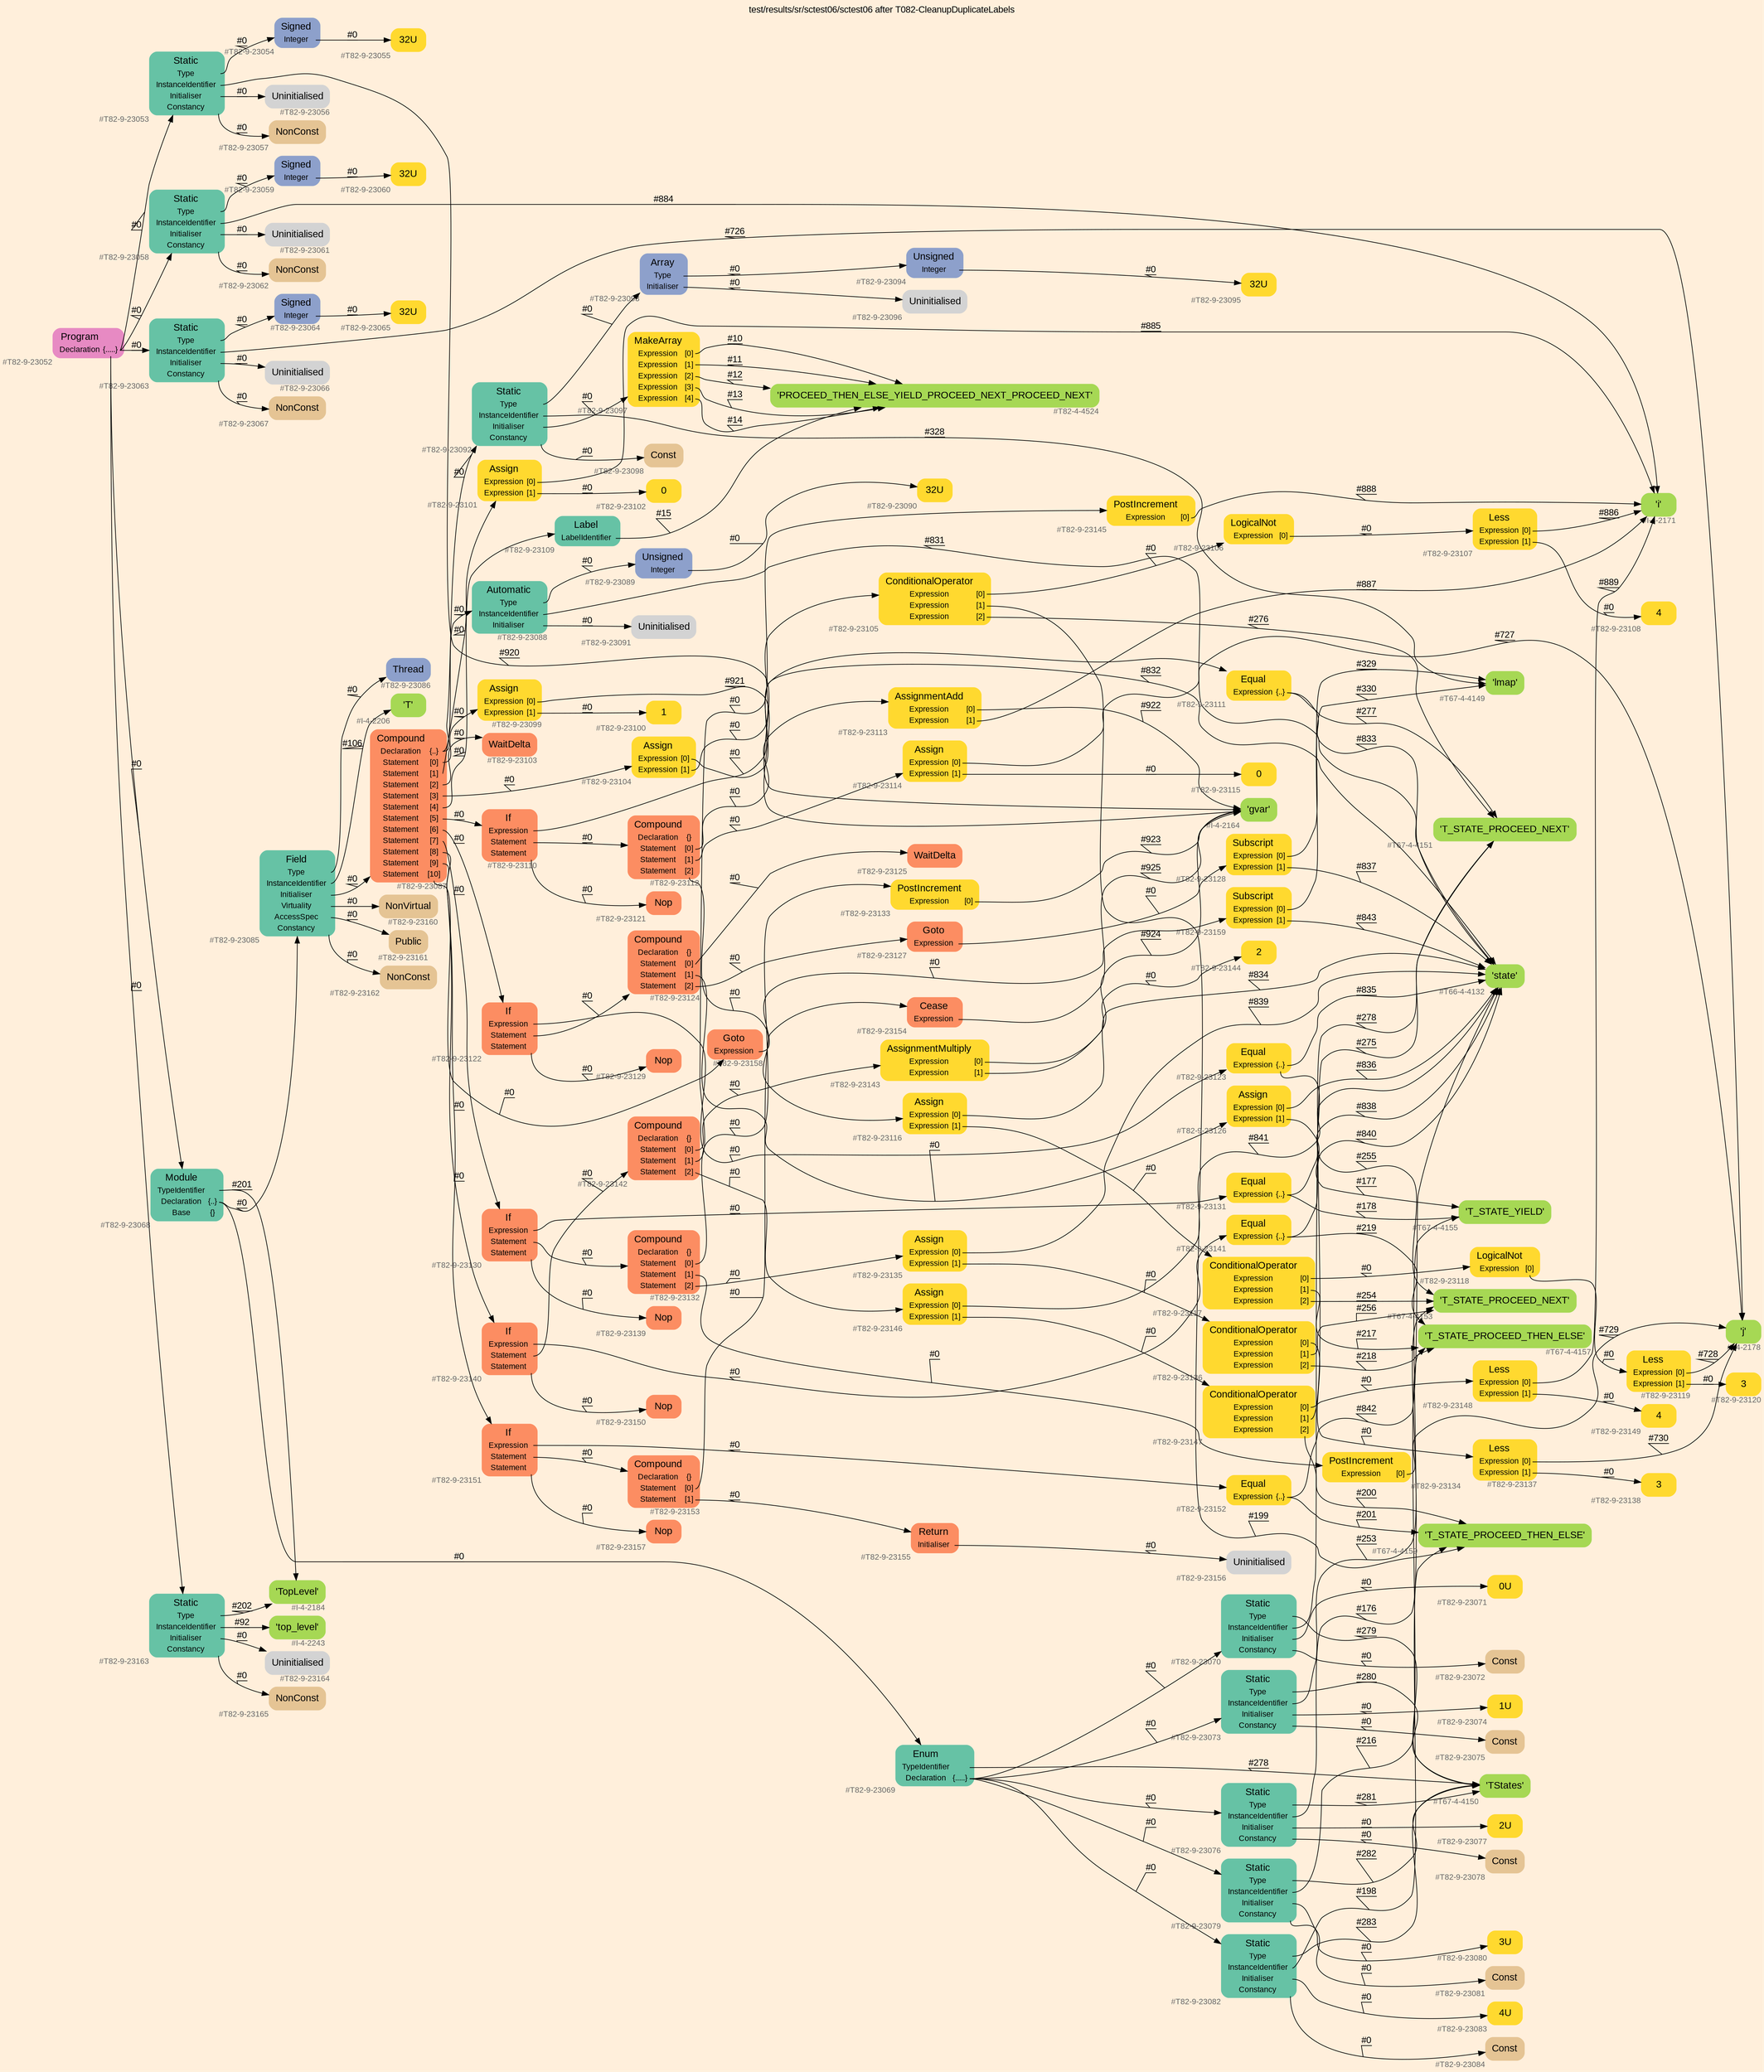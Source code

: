 digraph "test/results/sr/sctest06/sctest06 after T082-CleanupDuplicateLabels" {
label = "test/results/sr/sctest06/sctest06 after T082-CleanupDuplicateLabels"
labelloc = t
graph [
    rankdir = "LR"
    ranksep = 0.3
    bgcolor = antiquewhite1
    color = black
    fontcolor = black
    fontname = "Arial"
];
node [
    fontname = "Arial"
];
edge [
    fontname = "Arial"
];

// -------------------- node figure --------------------
// -------- block #T82-9-23052 ----------
"#T82-9-23052" [
    fillcolor = "/set28/4"
    xlabel = "#T82-9-23052"
    fontsize = "12"
    fontcolor = grey40
    shape = "plaintext"
    label = <<TABLE BORDER="0" CELLBORDER="0" CELLSPACING="0">
     <TR><TD><FONT COLOR="black" POINT-SIZE="15">Program</FONT></TD></TR>
     <TR><TD><FONT COLOR="black" POINT-SIZE="12">Declaration</FONT></TD><TD PORT="port0"><FONT COLOR="black" POINT-SIZE="12">{.....}</FONT></TD></TR>
    </TABLE>>
    style = "rounded,filled"
];

// -------- block #T82-9-23053 ----------
"#T82-9-23053" [
    fillcolor = "/set28/1"
    xlabel = "#T82-9-23053"
    fontsize = "12"
    fontcolor = grey40
    shape = "plaintext"
    label = <<TABLE BORDER="0" CELLBORDER="0" CELLSPACING="0">
     <TR><TD><FONT COLOR="black" POINT-SIZE="15">Static</FONT></TD></TR>
     <TR><TD><FONT COLOR="black" POINT-SIZE="12">Type</FONT></TD><TD PORT="port0"></TD></TR>
     <TR><TD><FONT COLOR="black" POINT-SIZE="12">InstanceIdentifier</FONT></TD><TD PORT="port1"></TD></TR>
     <TR><TD><FONT COLOR="black" POINT-SIZE="12">Initialiser</FONT></TD><TD PORT="port2"></TD></TR>
     <TR><TD><FONT COLOR="black" POINT-SIZE="12">Constancy</FONT></TD><TD PORT="port3"></TD></TR>
    </TABLE>>
    style = "rounded,filled"
];

// -------- block #T82-9-23054 ----------
"#T82-9-23054" [
    fillcolor = "/set28/3"
    xlabel = "#T82-9-23054"
    fontsize = "12"
    fontcolor = grey40
    shape = "plaintext"
    label = <<TABLE BORDER="0" CELLBORDER="0" CELLSPACING="0">
     <TR><TD><FONT COLOR="black" POINT-SIZE="15">Signed</FONT></TD></TR>
     <TR><TD><FONT COLOR="black" POINT-SIZE="12">Integer</FONT></TD><TD PORT="port0"></TD></TR>
    </TABLE>>
    style = "rounded,filled"
];

// -------- block #T82-9-23055 ----------
"#T82-9-23055" [
    fillcolor = "/set28/6"
    xlabel = "#T82-9-23055"
    fontsize = "12"
    fontcolor = grey40
    shape = "plaintext"
    label = <<TABLE BORDER="0" CELLBORDER="0" CELLSPACING="0">
     <TR><TD><FONT COLOR="black" POINT-SIZE="15">32U</FONT></TD></TR>
    </TABLE>>
    style = "rounded,filled"
];

// -------- block #I-4-2164 ----------
"#I-4-2164" [
    fillcolor = "/set28/5"
    xlabel = "#I-4-2164"
    fontsize = "12"
    fontcolor = grey40
    shape = "plaintext"
    label = <<TABLE BORDER="0" CELLBORDER="0" CELLSPACING="0">
     <TR><TD><FONT COLOR="black" POINT-SIZE="15">'gvar'</FONT></TD></TR>
    </TABLE>>
    style = "rounded,filled"
];

// -------- block #T82-9-23056 ----------
"#T82-9-23056" [
    xlabel = "#T82-9-23056"
    fontsize = "12"
    fontcolor = grey40
    shape = "plaintext"
    label = <<TABLE BORDER="0" CELLBORDER="0" CELLSPACING="0">
     <TR><TD><FONT COLOR="black" POINT-SIZE="15">Uninitialised</FONT></TD></TR>
    </TABLE>>
    style = "rounded,filled"
];

// -------- block #T82-9-23057 ----------
"#T82-9-23057" [
    fillcolor = "/set28/7"
    xlabel = "#T82-9-23057"
    fontsize = "12"
    fontcolor = grey40
    shape = "plaintext"
    label = <<TABLE BORDER="0" CELLBORDER="0" CELLSPACING="0">
     <TR><TD><FONT COLOR="black" POINT-SIZE="15">NonConst</FONT></TD></TR>
    </TABLE>>
    style = "rounded,filled"
];

// -------- block #T82-9-23058 ----------
"#T82-9-23058" [
    fillcolor = "/set28/1"
    xlabel = "#T82-9-23058"
    fontsize = "12"
    fontcolor = grey40
    shape = "plaintext"
    label = <<TABLE BORDER="0" CELLBORDER="0" CELLSPACING="0">
     <TR><TD><FONT COLOR="black" POINT-SIZE="15">Static</FONT></TD></TR>
     <TR><TD><FONT COLOR="black" POINT-SIZE="12">Type</FONT></TD><TD PORT="port0"></TD></TR>
     <TR><TD><FONT COLOR="black" POINT-SIZE="12">InstanceIdentifier</FONT></TD><TD PORT="port1"></TD></TR>
     <TR><TD><FONT COLOR="black" POINT-SIZE="12">Initialiser</FONT></TD><TD PORT="port2"></TD></TR>
     <TR><TD><FONT COLOR="black" POINT-SIZE="12">Constancy</FONT></TD><TD PORT="port3"></TD></TR>
    </TABLE>>
    style = "rounded,filled"
];

// -------- block #T82-9-23059 ----------
"#T82-9-23059" [
    fillcolor = "/set28/3"
    xlabel = "#T82-9-23059"
    fontsize = "12"
    fontcolor = grey40
    shape = "plaintext"
    label = <<TABLE BORDER="0" CELLBORDER="0" CELLSPACING="0">
     <TR><TD><FONT COLOR="black" POINT-SIZE="15">Signed</FONT></TD></TR>
     <TR><TD><FONT COLOR="black" POINT-SIZE="12">Integer</FONT></TD><TD PORT="port0"></TD></TR>
    </TABLE>>
    style = "rounded,filled"
];

// -------- block #T82-9-23060 ----------
"#T82-9-23060" [
    fillcolor = "/set28/6"
    xlabel = "#T82-9-23060"
    fontsize = "12"
    fontcolor = grey40
    shape = "plaintext"
    label = <<TABLE BORDER="0" CELLBORDER="0" CELLSPACING="0">
     <TR><TD><FONT COLOR="black" POINT-SIZE="15">32U</FONT></TD></TR>
    </TABLE>>
    style = "rounded,filled"
];

// -------- block #I-4-2171 ----------
"#I-4-2171" [
    fillcolor = "/set28/5"
    xlabel = "#I-4-2171"
    fontsize = "12"
    fontcolor = grey40
    shape = "plaintext"
    label = <<TABLE BORDER="0" CELLBORDER="0" CELLSPACING="0">
     <TR><TD><FONT COLOR="black" POINT-SIZE="15">'i'</FONT></TD></TR>
    </TABLE>>
    style = "rounded,filled"
];

// -------- block #T82-9-23061 ----------
"#T82-9-23061" [
    xlabel = "#T82-9-23061"
    fontsize = "12"
    fontcolor = grey40
    shape = "plaintext"
    label = <<TABLE BORDER="0" CELLBORDER="0" CELLSPACING="0">
     <TR><TD><FONT COLOR="black" POINT-SIZE="15">Uninitialised</FONT></TD></TR>
    </TABLE>>
    style = "rounded,filled"
];

// -------- block #T82-9-23062 ----------
"#T82-9-23062" [
    fillcolor = "/set28/7"
    xlabel = "#T82-9-23062"
    fontsize = "12"
    fontcolor = grey40
    shape = "plaintext"
    label = <<TABLE BORDER="0" CELLBORDER="0" CELLSPACING="0">
     <TR><TD><FONT COLOR="black" POINT-SIZE="15">NonConst</FONT></TD></TR>
    </TABLE>>
    style = "rounded,filled"
];

// -------- block #T82-9-23063 ----------
"#T82-9-23063" [
    fillcolor = "/set28/1"
    xlabel = "#T82-9-23063"
    fontsize = "12"
    fontcolor = grey40
    shape = "plaintext"
    label = <<TABLE BORDER="0" CELLBORDER="0" CELLSPACING="0">
     <TR><TD><FONT COLOR="black" POINT-SIZE="15">Static</FONT></TD></TR>
     <TR><TD><FONT COLOR="black" POINT-SIZE="12">Type</FONT></TD><TD PORT="port0"></TD></TR>
     <TR><TD><FONT COLOR="black" POINT-SIZE="12">InstanceIdentifier</FONT></TD><TD PORT="port1"></TD></TR>
     <TR><TD><FONT COLOR="black" POINT-SIZE="12">Initialiser</FONT></TD><TD PORT="port2"></TD></TR>
     <TR><TD><FONT COLOR="black" POINT-SIZE="12">Constancy</FONT></TD><TD PORT="port3"></TD></TR>
    </TABLE>>
    style = "rounded,filled"
];

// -------- block #T82-9-23064 ----------
"#T82-9-23064" [
    fillcolor = "/set28/3"
    xlabel = "#T82-9-23064"
    fontsize = "12"
    fontcolor = grey40
    shape = "plaintext"
    label = <<TABLE BORDER="0" CELLBORDER="0" CELLSPACING="0">
     <TR><TD><FONT COLOR="black" POINT-SIZE="15">Signed</FONT></TD></TR>
     <TR><TD><FONT COLOR="black" POINT-SIZE="12">Integer</FONT></TD><TD PORT="port0"></TD></TR>
    </TABLE>>
    style = "rounded,filled"
];

// -------- block #T82-9-23065 ----------
"#T82-9-23065" [
    fillcolor = "/set28/6"
    xlabel = "#T82-9-23065"
    fontsize = "12"
    fontcolor = grey40
    shape = "plaintext"
    label = <<TABLE BORDER="0" CELLBORDER="0" CELLSPACING="0">
     <TR><TD><FONT COLOR="black" POINT-SIZE="15">32U</FONT></TD></TR>
    </TABLE>>
    style = "rounded,filled"
];

// -------- block #I-4-2178 ----------
"#I-4-2178" [
    fillcolor = "/set28/5"
    xlabel = "#I-4-2178"
    fontsize = "12"
    fontcolor = grey40
    shape = "plaintext"
    label = <<TABLE BORDER="0" CELLBORDER="0" CELLSPACING="0">
     <TR><TD><FONT COLOR="black" POINT-SIZE="15">'j'</FONT></TD></TR>
    </TABLE>>
    style = "rounded,filled"
];

// -------- block #T82-9-23066 ----------
"#T82-9-23066" [
    xlabel = "#T82-9-23066"
    fontsize = "12"
    fontcolor = grey40
    shape = "plaintext"
    label = <<TABLE BORDER="0" CELLBORDER="0" CELLSPACING="0">
     <TR><TD><FONT COLOR="black" POINT-SIZE="15">Uninitialised</FONT></TD></TR>
    </TABLE>>
    style = "rounded,filled"
];

// -------- block #T82-9-23067 ----------
"#T82-9-23067" [
    fillcolor = "/set28/7"
    xlabel = "#T82-9-23067"
    fontsize = "12"
    fontcolor = grey40
    shape = "plaintext"
    label = <<TABLE BORDER="0" CELLBORDER="0" CELLSPACING="0">
     <TR><TD><FONT COLOR="black" POINT-SIZE="15">NonConst</FONT></TD></TR>
    </TABLE>>
    style = "rounded,filled"
];

// -------- block #T82-9-23068 ----------
"#T82-9-23068" [
    fillcolor = "/set28/1"
    xlabel = "#T82-9-23068"
    fontsize = "12"
    fontcolor = grey40
    shape = "plaintext"
    label = <<TABLE BORDER="0" CELLBORDER="0" CELLSPACING="0">
     <TR><TD><FONT COLOR="black" POINT-SIZE="15">Module</FONT></TD></TR>
     <TR><TD><FONT COLOR="black" POINT-SIZE="12">TypeIdentifier</FONT></TD><TD PORT="port0"></TD></TR>
     <TR><TD><FONT COLOR="black" POINT-SIZE="12">Declaration</FONT></TD><TD PORT="port1"><FONT COLOR="black" POINT-SIZE="12">{..}</FONT></TD></TR>
     <TR><TD><FONT COLOR="black" POINT-SIZE="12">Base</FONT></TD><TD PORT="port2"><FONT COLOR="black" POINT-SIZE="12">{}</FONT></TD></TR>
    </TABLE>>
    style = "rounded,filled"
];

// -------- block #I-4-2184 ----------
"#I-4-2184" [
    fillcolor = "/set28/5"
    xlabel = "#I-4-2184"
    fontsize = "12"
    fontcolor = grey40
    shape = "plaintext"
    label = <<TABLE BORDER="0" CELLBORDER="0" CELLSPACING="0">
     <TR><TD><FONT COLOR="black" POINT-SIZE="15">'TopLevel'</FONT></TD></TR>
    </TABLE>>
    style = "rounded,filled"
];

// -------- block #T82-9-23069 ----------
"#T82-9-23069" [
    fillcolor = "/set28/1"
    xlabel = "#T82-9-23069"
    fontsize = "12"
    fontcolor = grey40
    shape = "plaintext"
    label = <<TABLE BORDER="0" CELLBORDER="0" CELLSPACING="0">
     <TR><TD><FONT COLOR="black" POINT-SIZE="15">Enum</FONT></TD></TR>
     <TR><TD><FONT COLOR="black" POINT-SIZE="12">TypeIdentifier</FONT></TD><TD PORT="port0"></TD></TR>
     <TR><TD><FONT COLOR="black" POINT-SIZE="12">Declaration</FONT></TD><TD PORT="port1"><FONT COLOR="black" POINT-SIZE="12">{.....}</FONT></TD></TR>
    </TABLE>>
    style = "rounded,filled"
];

// -------- block #T67-4-4150 ----------
"#T67-4-4150" [
    fillcolor = "/set28/5"
    xlabel = "#T67-4-4150"
    fontsize = "12"
    fontcolor = grey40
    shape = "plaintext"
    label = <<TABLE BORDER="0" CELLBORDER="0" CELLSPACING="0">
     <TR><TD><FONT COLOR="black" POINT-SIZE="15">'TStates'</FONT></TD></TR>
    </TABLE>>
    style = "rounded,filled"
];

// -------- block #T82-9-23070 ----------
"#T82-9-23070" [
    fillcolor = "/set28/1"
    xlabel = "#T82-9-23070"
    fontsize = "12"
    fontcolor = grey40
    shape = "plaintext"
    label = <<TABLE BORDER="0" CELLBORDER="0" CELLSPACING="0">
     <TR><TD><FONT COLOR="black" POINT-SIZE="15">Static</FONT></TD></TR>
     <TR><TD><FONT COLOR="black" POINT-SIZE="12">Type</FONT></TD><TD PORT="port0"></TD></TR>
     <TR><TD><FONT COLOR="black" POINT-SIZE="12">InstanceIdentifier</FONT></TD><TD PORT="port1"></TD></TR>
     <TR><TD><FONT COLOR="black" POINT-SIZE="12">Initialiser</FONT></TD><TD PORT="port2"></TD></TR>
     <TR><TD><FONT COLOR="black" POINT-SIZE="12">Constancy</FONT></TD><TD PORT="port3"></TD></TR>
    </TABLE>>
    style = "rounded,filled"
];

// -------- block #T67-4-4151 ----------
"#T67-4-4151" [
    fillcolor = "/set28/5"
    xlabel = "#T67-4-4151"
    fontsize = "12"
    fontcolor = grey40
    shape = "plaintext"
    label = <<TABLE BORDER="0" CELLBORDER="0" CELLSPACING="0">
     <TR><TD><FONT COLOR="black" POINT-SIZE="15">'T_STATE_PROCEED_NEXT'</FONT></TD></TR>
    </TABLE>>
    style = "rounded,filled"
];

// -------- block #T82-9-23071 ----------
"#T82-9-23071" [
    fillcolor = "/set28/6"
    xlabel = "#T82-9-23071"
    fontsize = "12"
    fontcolor = grey40
    shape = "plaintext"
    label = <<TABLE BORDER="0" CELLBORDER="0" CELLSPACING="0">
     <TR><TD><FONT COLOR="black" POINT-SIZE="15">0U</FONT></TD></TR>
    </TABLE>>
    style = "rounded,filled"
];

// -------- block #T82-9-23072 ----------
"#T82-9-23072" [
    fillcolor = "/set28/7"
    xlabel = "#T82-9-23072"
    fontsize = "12"
    fontcolor = grey40
    shape = "plaintext"
    label = <<TABLE BORDER="0" CELLBORDER="0" CELLSPACING="0">
     <TR><TD><FONT COLOR="black" POINT-SIZE="15">Const</FONT></TD></TR>
    </TABLE>>
    style = "rounded,filled"
];

// -------- block #T82-9-23073 ----------
"#T82-9-23073" [
    fillcolor = "/set28/1"
    xlabel = "#T82-9-23073"
    fontsize = "12"
    fontcolor = grey40
    shape = "plaintext"
    label = <<TABLE BORDER="0" CELLBORDER="0" CELLSPACING="0">
     <TR><TD><FONT COLOR="black" POINT-SIZE="15">Static</FONT></TD></TR>
     <TR><TD><FONT COLOR="black" POINT-SIZE="12">Type</FONT></TD><TD PORT="port0"></TD></TR>
     <TR><TD><FONT COLOR="black" POINT-SIZE="12">InstanceIdentifier</FONT></TD><TD PORT="port1"></TD></TR>
     <TR><TD><FONT COLOR="black" POINT-SIZE="12">Initialiser</FONT></TD><TD PORT="port2"></TD></TR>
     <TR><TD><FONT COLOR="black" POINT-SIZE="12">Constancy</FONT></TD><TD PORT="port3"></TD></TR>
    </TABLE>>
    style = "rounded,filled"
];

// -------- block #T67-4-4153 ----------
"#T67-4-4153" [
    fillcolor = "/set28/5"
    xlabel = "#T67-4-4153"
    fontsize = "12"
    fontcolor = grey40
    shape = "plaintext"
    label = <<TABLE BORDER="0" CELLBORDER="0" CELLSPACING="0">
     <TR><TD><FONT COLOR="black" POINT-SIZE="15">'T_STATE_PROCEED_NEXT'</FONT></TD></TR>
    </TABLE>>
    style = "rounded,filled"
];

// -------- block #T82-9-23074 ----------
"#T82-9-23074" [
    fillcolor = "/set28/6"
    xlabel = "#T82-9-23074"
    fontsize = "12"
    fontcolor = grey40
    shape = "plaintext"
    label = <<TABLE BORDER="0" CELLBORDER="0" CELLSPACING="0">
     <TR><TD><FONT COLOR="black" POINT-SIZE="15">1U</FONT></TD></TR>
    </TABLE>>
    style = "rounded,filled"
];

// -------- block #T82-9-23075 ----------
"#T82-9-23075" [
    fillcolor = "/set28/7"
    xlabel = "#T82-9-23075"
    fontsize = "12"
    fontcolor = grey40
    shape = "plaintext"
    label = <<TABLE BORDER="0" CELLBORDER="0" CELLSPACING="0">
     <TR><TD><FONT COLOR="black" POINT-SIZE="15">Const</FONT></TD></TR>
    </TABLE>>
    style = "rounded,filled"
];

// -------- block #T82-9-23076 ----------
"#T82-9-23076" [
    fillcolor = "/set28/1"
    xlabel = "#T82-9-23076"
    fontsize = "12"
    fontcolor = grey40
    shape = "plaintext"
    label = <<TABLE BORDER="0" CELLBORDER="0" CELLSPACING="0">
     <TR><TD><FONT COLOR="black" POINT-SIZE="15">Static</FONT></TD></TR>
     <TR><TD><FONT COLOR="black" POINT-SIZE="12">Type</FONT></TD><TD PORT="port0"></TD></TR>
     <TR><TD><FONT COLOR="black" POINT-SIZE="12">InstanceIdentifier</FONT></TD><TD PORT="port1"></TD></TR>
     <TR><TD><FONT COLOR="black" POINT-SIZE="12">Initialiser</FONT></TD><TD PORT="port2"></TD></TR>
     <TR><TD><FONT COLOR="black" POINT-SIZE="12">Constancy</FONT></TD><TD PORT="port3"></TD></TR>
    </TABLE>>
    style = "rounded,filled"
];

// -------- block #T67-4-4155 ----------
"#T67-4-4155" [
    fillcolor = "/set28/5"
    xlabel = "#T67-4-4155"
    fontsize = "12"
    fontcolor = grey40
    shape = "plaintext"
    label = <<TABLE BORDER="0" CELLBORDER="0" CELLSPACING="0">
     <TR><TD><FONT COLOR="black" POINT-SIZE="15">'T_STATE_YIELD'</FONT></TD></TR>
    </TABLE>>
    style = "rounded,filled"
];

// -------- block #T82-9-23077 ----------
"#T82-9-23077" [
    fillcolor = "/set28/6"
    xlabel = "#T82-9-23077"
    fontsize = "12"
    fontcolor = grey40
    shape = "plaintext"
    label = <<TABLE BORDER="0" CELLBORDER="0" CELLSPACING="0">
     <TR><TD><FONT COLOR="black" POINT-SIZE="15">2U</FONT></TD></TR>
    </TABLE>>
    style = "rounded,filled"
];

// -------- block #T82-9-23078 ----------
"#T82-9-23078" [
    fillcolor = "/set28/7"
    xlabel = "#T82-9-23078"
    fontsize = "12"
    fontcolor = grey40
    shape = "plaintext"
    label = <<TABLE BORDER="0" CELLBORDER="0" CELLSPACING="0">
     <TR><TD><FONT COLOR="black" POINT-SIZE="15">Const</FONT></TD></TR>
    </TABLE>>
    style = "rounded,filled"
];

// -------- block #T82-9-23079 ----------
"#T82-9-23079" [
    fillcolor = "/set28/1"
    xlabel = "#T82-9-23079"
    fontsize = "12"
    fontcolor = grey40
    shape = "plaintext"
    label = <<TABLE BORDER="0" CELLBORDER="0" CELLSPACING="0">
     <TR><TD><FONT COLOR="black" POINT-SIZE="15">Static</FONT></TD></TR>
     <TR><TD><FONT COLOR="black" POINT-SIZE="12">Type</FONT></TD><TD PORT="port0"></TD></TR>
     <TR><TD><FONT COLOR="black" POINT-SIZE="12">InstanceIdentifier</FONT></TD><TD PORT="port1"></TD></TR>
     <TR><TD><FONT COLOR="black" POINT-SIZE="12">Initialiser</FONT></TD><TD PORT="port2"></TD></TR>
     <TR><TD><FONT COLOR="black" POINT-SIZE="12">Constancy</FONT></TD><TD PORT="port3"></TD></TR>
    </TABLE>>
    style = "rounded,filled"
];

// -------- block #T67-4-4157 ----------
"#T67-4-4157" [
    fillcolor = "/set28/5"
    xlabel = "#T67-4-4157"
    fontsize = "12"
    fontcolor = grey40
    shape = "plaintext"
    label = <<TABLE BORDER="0" CELLBORDER="0" CELLSPACING="0">
     <TR><TD><FONT COLOR="black" POINT-SIZE="15">'T_STATE_PROCEED_THEN_ELSE'</FONT></TD></TR>
    </TABLE>>
    style = "rounded,filled"
];

// -------- block #T82-9-23080 ----------
"#T82-9-23080" [
    fillcolor = "/set28/6"
    xlabel = "#T82-9-23080"
    fontsize = "12"
    fontcolor = grey40
    shape = "plaintext"
    label = <<TABLE BORDER="0" CELLBORDER="0" CELLSPACING="0">
     <TR><TD><FONT COLOR="black" POINT-SIZE="15">3U</FONT></TD></TR>
    </TABLE>>
    style = "rounded,filled"
];

// -------- block #T82-9-23081 ----------
"#T82-9-23081" [
    fillcolor = "/set28/7"
    xlabel = "#T82-9-23081"
    fontsize = "12"
    fontcolor = grey40
    shape = "plaintext"
    label = <<TABLE BORDER="0" CELLBORDER="0" CELLSPACING="0">
     <TR><TD><FONT COLOR="black" POINT-SIZE="15">Const</FONT></TD></TR>
    </TABLE>>
    style = "rounded,filled"
];

// -------- block #T82-9-23082 ----------
"#T82-9-23082" [
    fillcolor = "/set28/1"
    xlabel = "#T82-9-23082"
    fontsize = "12"
    fontcolor = grey40
    shape = "plaintext"
    label = <<TABLE BORDER="0" CELLBORDER="0" CELLSPACING="0">
     <TR><TD><FONT COLOR="black" POINT-SIZE="15">Static</FONT></TD></TR>
     <TR><TD><FONT COLOR="black" POINT-SIZE="12">Type</FONT></TD><TD PORT="port0"></TD></TR>
     <TR><TD><FONT COLOR="black" POINT-SIZE="12">InstanceIdentifier</FONT></TD><TD PORT="port1"></TD></TR>
     <TR><TD><FONT COLOR="black" POINT-SIZE="12">Initialiser</FONT></TD><TD PORT="port2"></TD></TR>
     <TR><TD><FONT COLOR="black" POINT-SIZE="12">Constancy</FONT></TD><TD PORT="port3"></TD></TR>
    </TABLE>>
    style = "rounded,filled"
];

// -------- block #T67-4-4159 ----------
"#T67-4-4159" [
    fillcolor = "/set28/5"
    xlabel = "#T67-4-4159"
    fontsize = "12"
    fontcolor = grey40
    shape = "plaintext"
    label = <<TABLE BORDER="0" CELLBORDER="0" CELLSPACING="0">
     <TR><TD><FONT COLOR="black" POINT-SIZE="15">'T_STATE_PROCEED_THEN_ELSE'</FONT></TD></TR>
    </TABLE>>
    style = "rounded,filled"
];

// -------- block #T82-9-23083 ----------
"#T82-9-23083" [
    fillcolor = "/set28/6"
    xlabel = "#T82-9-23083"
    fontsize = "12"
    fontcolor = grey40
    shape = "plaintext"
    label = <<TABLE BORDER="0" CELLBORDER="0" CELLSPACING="0">
     <TR><TD><FONT COLOR="black" POINT-SIZE="15">4U</FONT></TD></TR>
    </TABLE>>
    style = "rounded,filled"
];

// -------- block #T82-9-23084 ----------
"#T82-9-23084" [
    fillcolor = "/set28/7"
    xlabel = "#T82-9-23084"
    fontsize = "12"
    fontcolor = grey40
    shape = "plaintext"
    label = <<TABLE BORDER="0" CELLBORDER="0" CELLSPACING="0">
     <TR><TD><FONT COLOR="black" POINT-SIZE="15">Const</FONT></TD></TR>
    </TABLE>>
    style = "rounded,filled"
];

// -------- block #T82-9-23085 ----------
"#T82-9-23085" [
    fillcolor = "/set28/1"
    xlabel = "#T82-9-23085"
    fontsize = "12"
    fontcolor = grey40
    shape = "plaintext"
    label = <<TABLE BORDER="0" CELLBORDER="0" CELLSPACING="0">
     <TR><TD><FONT COLOR="black" POINT-SIZE="15">Field</FONT></TD></TR>
     <TR><TD><FONT COLOR="black" POINT-SIZE="12">Type</FONT></TD><TD PORT="port0"></TD></TR>
     <TR><TD><FONT COLOR="black" POINT-SIZE="12">InstanceIdentifier</FONT></TD><TD PORT="port1"></TD></TR>
     <TR><TD><FONT COLOR="black" POINT-SIZE="12">Initialiser</FONT></TD><TD PORT="port2"></TD></TR>
     <TR><TD><FONT COLOR="black" POINT-SIZE="12">Virtuality</FONT></TD><TD PORT="port3"></TD></TR>
     <TR><TD><FONT COLOR="black" POINT-SIZE="12">AccessSpec</FONT></TD><TD PORT="port4"></TD></TR>
     <TR><TD><FONT COLOR="black" POINT-SIZE="12">Constancy</FONT></TD><TD PORT="port5"></TD></TR>
    </TABLE>>
    style = "rounded,filled"
];

// -------- block #T82-9-23086 ----------
"#T82-9-23086" [
    fillcolor = "/set28/3"
    xlabel = "#T82-9-23086"
    fontsize = "12"
    fontcolor = grey40
    shape = "plaintext"
    label = <<TABLE BORDER="0" CELLBORDER="0" CELLSPACING="0">
     <TR><TD><FONT COLOR="black" POINT-SIZE="15">Thread</FONT></TD></TR>
    </TABLE>>
    style = "rounded,filled"
];

// -------- block #I-4-2206 ----------
"#I-4-2206" [
    fillcolor = "/set28/5"
    xlabel = "#I-4-2206"
    fontsize = "12"
    fontcolor = grey40
    shape = "plaintext"
    label = <<TABLE BORDER="0" CELLBORDER="0" CELLSPACING="0">
     <TR><TD><FONT COLOR="black" POINT-SIZE="15">'T'</FONT></TD></TR>
    </TABLE>>
    style = "rounded,filled"
];

// -------- block #T82-9-23087 ----------
"#T82-9-23087" [
    fillcolor = "/set28/2"
    xlabel = "#T82-9-23087"
    fontsize = "12"
    fontcolor = grey40
    shape = "plaintext"
    label = <<TABLE BORDER="0" CELLBORDER="0" CELLSPACING="0">
     <TR><TD><FONT COLOR="black" POINT-SIZE="15">Compound</FONT></TD></TR>
     <TR><TD><FONT COLOR="black" POINT-SIZE="12">Declaration</FONT></TD><TD PORT="port0"><FONT COLOR="black" POINT-SIZE="12">{..}</FONT></TD></TR>
     <TR><TD><FONT COLOR="black" POINT-SIZE="12">Statement</FONT></TD><TD PORT="port1"><FONT COLOR="black" POINT-SIZE="12">[0]</FONT></TD></TR>
     <TR><TD><FONT COLOR="black" POINT-SIZE="12">Statement</FONT></TD><TD PORT="port2"><FONT COLOR="black" POINT-SIZE="12">[1]</FONT></TD></TR>
     <TR><TD><FONT COLOR="black" POINT-SIZE="12">Statement</FONT></TD><TD PORT="port3"><FONT COLOR="black" POINT-SIZE="12">[2]</FONT></TD></TR>
     <TR><TD><FONT COLOR="black" POINT-SIZE="12">Statement</FONT></TD><TD PORT="port4"><FONT COLOR="black" POINT-SIZE="12">[3]</FONT></TD></TR>
     <TR><TD><FONT COLOR="black" POINT-SIZE="12">Statement</FONT></TD><TD PORT="port5"><FONT COLOR="black" POINT-SIZE="12">[4]</FONT></TD></TR>
     <TR><TD><FONT COLOR="black" POINT-SIZE="12">Statement</FONT></TD><TD PORT="port6"><FONT COLOR="black" POINT-SIZE="12">[5]</FONT></TD></TR>
     <TR><TD><FONT COLOR="black" POINT-SIZE="12">Statement</FONT></TD><TD PORT="port7"><FONT COLOR="black" POINT-SIZE="12">[6]</FONT></TD></TR>
     <TR><TD><FONT COLOR="black" POINT-SIZE="12">Statement</FONT></TD><TD PORT="port8"><FONT COLOR="black" POINT-SIZE="12">[7]</FONT></TD></TR>
     <TR><TD><FONT COLOR="black" POINT-SIZE="12">Statement</FONT></TD><TD PORT="port9"><FONT COLOR="black" POINT-SIZE="12">[8]</FONT></TD></TR>
     <TR><TD><FONT COLOR="black" POINT-SIZE="12">Statement</FONT></TD><TD PORT="port10"><FONT COLOR="black" POINT-SIZE="12">[9]</FONT></TD></TR>
     <TR><TD><FONT COLOR="black" POINT-SIZE="12">Statement</FONT></TD><TD PORT="port11"><FONT COLOR="black" POINT-SIZE="12">[10]</FONT></TD></TR>
    </TABLE>>
    style = "rounded,filled"
];

// -------- block #T82-9-23088 ----------
"#T82-9-23088" [
    fillcolor = "/set28/1"
    xlabel = "#T82-9-23088"
    fontsize = "12"
    fontcolor = grey40
    shape = "plaintext"
    label = <<TABLE BORDER="0" CELLBORDER="0" CELLSPACING="0">
     <TR><TD><FONT COLOR="black" POINT-SIZE="15">Automatic</FONT></TD></TR>
     <TR><TD><FONT COLOR="black" POINT-SIZE="12">Type</FONT></TD><TD PORT="port0"></TD></TR>
     <TR><TD><FONT COLOR="black" POINT-SIZE="12">InstanceIdentifier</FONT></TD><TD PORT="port1"></TD></TR>
     <TR><TD><FONT COLOR="black" POINT-SIZE="12">Initialiser</FONT></TD><TD PORT="port2"></TD></TR>
    </TABLE>>
    style = "rounded,filled"
];

// -------- block #T82-9-23089 ----------
"#T82-9-23089" [
    fillcolor = "/set28/3"
    xlabel = "#T82-9-23089"
    fontsize = "12"
    fontcolor = grey40
    shape = "plaintext"
    label = <<TABLE BORDER="0" CELLBORDER="0" CELLSPACING="0">
     <TR><TD><FONT COLOR="black" POINT-SIZE="15">Unsigned</FONT></TD></TR>
     <TR><TD><FONT COLOR="black" POINT-SIZE="12">Integer</FONT></TD><TD PORT="port0"></TD></TR>
    </TABLE>>
    style = "rounded,filled"
];

// -------- block #T82-9-23090 ----------
"#T82-9-23090" [
    fillcolor = "/set28/6"
    xlabel = "#T82-9-23090"
    fontsize = "12"
    fontcolor = grey40
    shape = "plaintext"
    label = <<TABLE BORDER="0" CELLBORDER="0" CELLSPACING="0">
     <TR><TD><FONT COLOR="black" POINT-SIZE="15">32U</FONT></TD></TR>
    </TABLE>>
    style = "rounded,filled"
];

// -------- block #T66-4-4132 ----------
"#T66-4-4132" [
    fillcolor = "/set28/5"
    xlabel = "#T66-4-4132"
    fontsize = "12"
    fontcolor = grey40
    shape = "plaintext"
    label = <<TABLE BORDER="0" CELLBORDER="0" CELLSPACING="0">
     <TR><TD><FONT COLOR="black" POINT-SIZE="15">'state'</FONT></TD></TR>
    </TABLE>>
    style = "rounded,filled"
];

// -------- block #T82-9-23091 ----------
"#T82-9-23091" [
    xlabel = "#T82-9-23091"
    fontsize = "12"
    fontcolor = grey40
    shape = "plaintext"
    label = <<TABLE BORDER="0" CELLBORDER="0" CELLSPACING="0">
     <TR><TD><FONT COLOR="black" POINT-SIZE="15">Uninitialised</FONT></TD></TR>
    </TABLE>>
    style = "rounded,filled"
];

// -------- block #T82-9-23092 ----------
"#T82-9-23092" [
    fillcolor = "/set28/1"
    xlabel = "#T82-9-23092"
    fontsize = "12"
    fontcolor = grey40
    shape = "plaintext"
    label = <<TABLE BORDER="0" CELLBORDER="0" CELLSPACING="0">
     <TR><TD><FONT COLOR="black" POINT-SIZE="15">Static</FONT></TD></TR>
     <TR><TD><FONT COLOR="black" POINT-SIZE="12">Type</FONT></TD><TD PORT="port0"></TD></TR>
     <TR><TD><FONT COLOR="black" POINT-SIZE="12">InstanceIdentifier</FONT></TD><TD PORT="port1"></TD></TR>
     <TR><TD><FONT COLOR="black" POINT-SIZE="12">Initialiser</FONT></TD><TD PORT="port2"></TD></TR>
     <TR><TD><FONT COLOR="black" POINT-SIZE="12">Constancy</FONT></TD><TD PORT="port3"></TD></TR>
    </TABLE>>
    style = "rounded,filled"
];

// -------- block #T82-9-23093 ----------
"#T82-9-23093" [
    fillcolor = "/set28/3"
    xlabel = "#T82-9-23093"
    fontsize = "12"
    fontcolor = grey40
    shape = "plaintext"
    label = <<TABLE BORDER="0" CELLBORDER="0" CELLSPACING="0">
     <TR><TD><FONT COLOR="black" POINT-SIZE="15">Array</FONT></TD></TR>
     <TR><TD><FONT COLOR="black" POINT-SIZE="12">Type</FONT></TD><TD PORT="port0"></TD></TR>
     <TR><TD><FONT COLOR="black" POINT-SIZE="12">Initialiser</FONT></TD><TD PORT="port1"></TD></TR>
    </TABLE>>
    style = "rounded,filled"
];

// -------- block #T82-9-23094 ----------
"#T82-9-23094" [
    fillcolor = "/set28/3"
    xlabel = "#T82-9-23094"
    fontsize = "12"
    fontcolor = grey40
    shape = "plaintext"
    label = <<TABLE BORDER="0" CELLBORDER="0" CELLSPACING="0">
     <TR><TD><FONT COLOR="black" POINT-SIZE="15">Unsigned</FONT></TD></TR>
     <TR><TD><FONT COLOR="black" POINT-SIZE="12">Integer</FONT></TD><TD PORT="port0"></TD></TR>
    </TABLE>>
    style = "rounded,filled"
];

// -------- block #T82-9-23095 ----------
"#T82-9-23095" [
    fillcolor = "/set28/6"
    xlabel = "#T82-9-23095"
    fontsize = "12"
    fontcolor = grey40
    shape = "plaintext"
    label = <<TABLE BORDER="0" CELLBORDER="0" CELLSPACING="0">
     <TR><TD><FONT COLOR="black" POINT-SIZE="15">32U</FONT></TD></TR>
    </TABLE>>
    style = "rounded,filled"
];

// -------- block #T82-9-23096 ----------
"#T82-9-23096" [
    xlabel = "#T82-9-23096"
    fontsize = "12"
    fontcolor = grey40
    shape = "plaintext"
    label = <<TABLE BORDER="0" CELLBORDER="0" CELLSPACING="0">
     <TR><TD><FONT COLOR="black" POINT-SIZE="15">Uninitialised</FONT></TD></TR>
    </TABLE>>
    style = "rounded,filled"
];

// -------- block #T67-4-4149 ----------
"#T67-4-4149" [
    fillcolor = "/set28/5"
    xlabel = "#T67-4-4149"
    fontsize = "12"
    fontcolor = grey40
    shape = "plaintext"
    label = <<TABLE BORDER="0" CELLBORDER="0" CELLSPACING="0">
     <TR><TD><FONT COLOR="black" POINT-SIZE="15">'lmap'</FONT></TD></TR>
    </TABLE>>
    style = "rounded,filled"
];

// -------- block #T82-9-23097 ----------
"#T82-9-23097" [
    fillcolor = "/set28/6"
    xlabel = "#T82-9-23097"
    fontsize = "12"
    fontcolor = grey40
    shape = "plaintext"
    label = <<TABLE BORDER="0" CELLBORDER="0" CELLSPACING="0">
     <TR><TD><FONT COLOR="black" POINT-SIZE="15">MakeArray</FONT></TD></TR>
     <TR><TD><FONT COLOR="black" POINT-SIZE="12">Expression</FONT></TD><TD PORT="port0"><FONT COLOR="black" POINT-SIZE="12">[0]</FONT></TD></TR>
     <TR><TD><FONT COLOR="black" POINT-SIZE="12">Expression</FONT></TD><TD PORT="port1"><FONT COLOR="black" POINT-SIZE="12">[1]</FONT></TD></TR>
     <TR><TD><FONT COLOR="black" POINT-SIZE="12">Expression</FONT></TD><TD PORT="port2"><FONT COLOR="black" POINT-SIZE="12">[2]</FONT></TD></TR>
     <TR><TD><FONT COLOR="black" POINT-SIZE="12">Expression</FONT></TD><TD PORT="port3"><FONT COLOR="black" POINT-SIZE="12">[3]</FONT></TD></TR>
     <TR><TD><FONT COLOR="black" POINT-SIZE="12">Expression</FONT></TD><TD PORT="port4"><FONT COLOR="black" POINT-SIZE="12">[4]</FONT></TD></TR>
    </TABLE>>
    style = "rounded,filled"
];

// -------- block #T82-4-4524 ----------
"#T82-4-4524" [
    fillcolor = "/set28/5"
    xlabel = "#T82-4-4524"
    fontsize = "12"
    fontcolor = grey40
    shape = "plaintext"
    label = <<TABLE BORDER="0" CELLBORDER="0" CELLSPACING="0">
     <TR><TD><FONT COLOR="black" POINT-SIZE="15">'PROCEED_THEN_ELSE_YIELD_PROCEED_NEXT_PROCEED_NEXT'</FONT></TD></TR>
    </TABLE>>
    style = "rounded,filled"
];

// -------- block #T82-9-23098 ----------
"#T82-9-23098" [
    fillcolor = "/set28/7"
    xlabel = "#T82-9-23098"
    fontsize = "12"
    fontcolor = grey40
    shape = "plaintext"
    label = <<TABLE BORDER="0" CELLBORDER="0" CELLSPACING="0">
     <TR><TD><FONT COLOR="black" POINT-SIZE="15">Const</FONT></TD></TR>
    </TABLE>>
    style = "rounded,filled"
];

// -------- block #T82-9-23099 ----------
"#T82-9-23099" [
    fillcolor = "/set28/6"
    xlabel = "#T82-9-23099"
    fontsize = "12"
    fontcolor = grey40
    shape = "plaintext"
    label = <<TABLE BORDER="0" CELLBORDER="0" CELLSPACING="0">
     <TR><TD><FONT COLOR="black" POINT-SIZE="15">Assign</FONT></TD></TR>
     <TR><TD><FONT COLOR="black" POINT-SIZE="12">Expression</FONT></TD><TD PORT="port0"><FONT COLOR="black" POINT-SIZE="12">[0]</FONT></TD></TR>
     <TR><TD><FONT COLOR="black" POINT-SIZE="12">Expression</FONT></TD><TD PORT="port1"><FONT COLOR="black" POINT-SIZE="12">[1]</FONT></TD></TR>
    </TABLE>>
    style = "rounded,filled"
];

// -------- block #T82-9-23100 ----------
"#T82-9-23100" [
    fillcolor = "/set28/6"
    xlabel = "#T82-9-23100"
    fontsize = "12"
    fontcolor = grey40
    shape = "plaintext"
    label = <<TABLE BORDER="0" CELLBORDER="0" CELLSPACING="0">
     <TR><TD><FONT COLOR="black" POINT-SIZE="15">1</FONT></TD></TR>
    </TABLE>>
    style = "rounded,filled"
];

// -------- block #T82-9-23101 ----------
"#T82-9-23101" [
    fillcolor = "/set28/6"
    xlabel = "#T82-9-23101"
    fontsize = "12"
    fontcolor = grey40
    shape = "plaintext"
    label = <<TABLE BORDER="0" CELLBORDER="0" CELLSPACING="0">
     <TR><TD><FONT COLOR="black" POINT-SIZE="15">Assign</FONT></TD></TR>
     <TR><TD><FONT COLOR="black" POINT-SIZE="12">Expression</FONT></TD><TD PORT="port0"><FONT COLOR="black" POINT-SIZE="12">[0]</FONT></TD></TR>
     <TR><TD><FONT COLOR="black" POINT-SIZE="12">Expression</FONT></TD><TD PORT="port1"><FONT COLOR="black" POINT-SIZE="12">[1]</FONT></TD></TR>
    </TABLE>>
    style = "rounded,filled"
];

// -------- block #T82-9-23102 ----------
"#T82-9-23102" [
    fillcolor = "/set28/6"
    xlabel = "#T82-9-23102"
    fontsize = "12"
    fontcolor = grey40
    shape = "plaintext"
    label = <<TABLE BORDER="0" CELLBORDER="0" CELLSPACING="0">
     <TR><TD><FONT COLOR="black" POINT-SIZE="15">0</FONT></TD></TR>
    </TABLE>>
    style = "rounded,filled"
];

// -------- block #T82-9-23103 ----------
"#T82-9-23103" [
    fillcolor = "/set28/2"
    xlabel = "#T82-9-23103"
    fontsize = "12"
    fontcolor = grey40
    shape = "plaintext"
    label = <<TABLE BORDER="0" CELLBORDER="0" CELLSPACING="0">
     <TR><TD><FONT COLOR="black" POINT-SIZE="15">WaitDelta</FONT></TD></TR>
    </TABLE>>
    style = "rounded,filled"
];

// -------- block #T82-9-23104 ----------
"#T82-9-23104" [
    fillcolor = "/set28/6"
    xlabel = "#T82-9-23104"
    fontsize = "12"
    fontcolor = grey40
    shape = "plaintext"
    label = <<TABLE BORDER="0" CELLBORDER="0" CELLSPACING="0">
     <TR><TD><FONT COLOR="black" POINT-SIZE="15">Assign</FONT></TD></TR>
     <TR><TD><FONT COLOR="black" POINT-SIZE="12">Expression</FONT></TD><TD PORT="port0"><FONT COLOR="black" POINT-SIZE="12">[0]</FONT></TD></TR>
     <TR><TD><FONT COLOR="black" POINT-SIZE="12">Expression</FONT></TD><TD PORT="port1"><FONT COLOR="black" POINT-SIZE="12">[1]</FONT></TD></TR>
    </TABLE>>
    style = "rounded,filled"
];

// -------- block #T82-9-23105 ----------
"#T82-9-23105" [
    fillcolor = "/set28/6"
    xlabel = "#T82-9-23105"
    fontsize = "12"
    fontcolor = grey40
    shape = "plaintext"
    label = <<TABLE BORDER="0" CELLBORDER="0" CELLSPACING="0">
     <TR><TD><FONT COLOR="black" POINT-SIZE="15">ConditionalOperator</FONT></TD></TR>
     <TR><TD><FONT COLOR="black" POINT-SIZE="12">Expression</FONT></TD><TD PORT="port0"><FONT COLOR="black" POINT-SIZE="12">[0]</FONT></TD></TR>
     <TR><TD><FONT COLOR="black" POINT-SIZE="12">Expression</FONT></TD><TD PORT="port1"><FONT COLOR="black" POINT-SIZE="12">[1]</FONT></TD></TR>
     <TR><TD><FONT COLOR="black" POINT-SIZE="12">Expression</FONT></TD><TD PORT="port2"><FONT COLOR="black" POINT-SIZE="12">[2]</FONT></TD></TR>
    </TABLE>>
    style = "rounded,filled"
];

// -------- block #T82-9-23106 ----------
"#T82-9-23106" [
    fillcolor = "/set28/6"
    xlabel = "#T82-9-23106"
    fontsize = "12"
    fontcolor = grey40
    shape = "plaintext"
    label = <<TABLE BORDER="0" CELLBORDER="0" CELLSPACING="0">
     <TR><TD><FONT COLOR="black" POINT-SIZE="15">LogicalNot</FONT></TD></TR>
     <TR><TD><FONT COLOR="black" POINT-SIZE="12">Expression</FONT></TD><TD PORT="port0"><FONT COLOR="black" POINT-SIZE="12">[0]</FONT></TD></TR>
    </TABLE>>
    style = "rounded,filled"
];

// -------- block #T82-9-23107 ----------
"#T82-9-23107" [
    fillcolor = "/set28/6"
    xlabel = "#T82-9-23107"
    fontsize = "12"
    fontcolor = grey40
    shape = "plaintext"
    label = <<TABLE BORDER="0" CELLBORDER="0" CELLSPACING="0">
     <TR><TD><FONT COLOR="black" POINT-SIZE="15">Less</FONT></TD></TR>
     <TR><TD><FONT COLOR="black" POINT-SIZE="12">Expression</FONT></TD><TD PORT="port0"><FONT COLOR="black" POINT-SIZE="12">[0]</FONT></TD></TR>
     <TR><TD><FONT COLOR="black" POINT-SIZE="12">Expression</FONT></TD><TD PORT="port1"><FONT COLOR="black" POINT-SIZE="12">[1]</FONT></TD></TR>
    </TABLE>>
    style = "rounded,filled"
];

// -------- block #T82-9-23108 ----------
"#T82-9-23108" [
    fillcolor = "/set28/6"
    xlabel = "#T82-9-23108"
    fontsize = "12"
    fontcolor = grey40
    shape = "plaintext"
    label = <<TABLE BORDER="0" CELLBORDER="0" CELLSPACING="0">
     <TR><TD><FONT COLOR="black" POINT-SIZE="15">4</FONT></TD></TR>
    </TABLE>>
    style = "rounded,filled"
];

// -------- block #T82-9-23109 ----------
"#T82-9-23109" [
    fillcolor = "/set28/1"
    xlabel = "#T82-9-23109"
    fontsize = "12"
    fontcolor = grey40
    shape = "plaintext"
    label = <<TABLE BORDER="0" CELLBORDER="0" CELLSPACING="0">
     <TR><TD><FONT COLOR="black" POINT-SIZE="15">Label</FONT></TD></TR>
     <TR><TD><FONT COLOR="black" POINT-SIZE="12">LabelIdentifier</FONT></TD><TD PORT="port0"></TD></TR>
    </TABLE>>
    style = "rounded,filled"
];

// -------- block #T82-9-23110 ----------
"#T82-9-23110" [
    fillcolor = "/set28/2"
    xlabel = "#T82-9-23110"
    fontsize = "12"
    fontcolor = grey40
    shape = "plaintext"
    label = <<TABLE BORDER="0" CELLBORDER="0" CELLSPACING="0">
     <TR><TD><FONT COLOR="black" POINT-SIZE="15">If</FONT></TD></TR>
     <TR><TD><FONT COLOR="black" POINT-SIZE="12">Expression</FONT></TD><TD PORT="port0"></TD></TR>
     <TR><TD><FONT COLOR="black" POINT-SIZE="12">Statement</FONT></TD><TD PORT="port1"></TD></TR>
     <TR><TD><FONT COLOR="black" POINT-SIZE="12">Statement</FONT></TD><TD PORT="port2"></TD></TR>
    </TABLE>>
    style = "rounded,filled"
];

// -------- block #T82-9-23111 ----------
"#T82-9-23111" [
    fillcolor = "/set28/6"
    xlabel = "#T82-9-23111"
    fontsize = "12"
    fontcolor = grey40
    shape = "plaintext"
    label = <<TABLE BORDER="0" CELLBORDER="0" CELLSPACING="0">
     <TR><TD><FONT COLOR="black" POINT-SIZE="15">Equal</FONT></TD></TR>
     <TR><TD><FONT COLOR="black" POINT-SIZE="12">Expression</FONT></TD><TD PORT="port0"><FONT COLOR="black" POINT-SIZE="12">{..}</FONT></TD></TR>
    </TABLE>>
    style = "rounded,filled"
];

// -------- block #T82-9-23112 ----------
"#T82-9-23112" [
    fillcolor = "/set28/2"
    xlabel = "#T82-9-23112"
    fontsize = "12"
    fontcolor = grey40
    shape = "plaintext"
    label = <<TABLE BORDER="0" CELLBORDER="0" CELLSPACING="0">
     <TR><TD><FONT COLOR="black" POINT-SIZE="15">Compound</FONT></TD></TR>
     <TR><TD><FONT COLOR="black" POINT-SIZE="12">Declaration</FONT></TD><TD PORT="port0"><FONT COLOR="black" POINT-SIZE="12">{}</FONT></TD></TR>
     <TR><TD><FONT COLOR="black" POINT-SIZE="12">Statement</FONT></TD><TD PORT="port1"><FONT COLOR="black" POINT-SIZE="12">[0]</FONT></TD></TR>
     <TR><TD><FONT COLOR="black" POINT-SIZE="12">Statement</FONT></TD><TD PORT="port2"><FONT COLOR="black" POINT-SIZE="12">[1]</FONT></TD></TR>
     <TR><TD><FONT COLOR="black" POINT-SIZE="12">Statement</FONT></TD><TD PORT="port3"><FONT COLOR="black" POINT-SIZE="12">[2]</FONT></TD></TR>
    </TABLE>>
    style = "rounded,filled"
];

// -------- block #T82-9-23113 ----------
"#T82-9-23113" [
    fillcolor = "/set28/6"
    xlabel = "#T82-9-23113"
    fontsize = "12"
    fontcolor = grey40
    shape = "plaintext"
    label = <<TABLE BORDER="0" CELLBORDER="0" CELLSPACING="0">
     <TR><TD><FONT COLOR="black" POINT-SIZE="15">AssignmentAdd</FONT></TD></TR>
     <TR><TD><FONT COLOR="black" POINT-SIZE="12">Expression</FONT></TD><TD PORT="port0"><FONT COLOR="black" POINT-SIZE="12">[0]</FONT></TD></TR>
     <TR><TD><FONT COLOR="black" POINT-SIZE="12">Expression</FONT></TD><TD PORT="port1"><FONT COLOR="black" POINT-SIZE="12">[1]</FONT></TD></TR>
    </TABLE>>
    style = "rounded,filled"
];

// -------- block #T82-9-23114 ----------
"#T82-9-23114" [
    fillcolor = "/set28/6"
    xlabel = "#T82-9-23114"
    fontsize = "12"
    fontcolor = grey40
    shape = "plaintext"
    label = <<TABLE BORDER="0" CELLBORDER="0" CELLSPACING="0">
     <TR><TD><FONT COLOR="black" POINT-SIZE="15">Assign</FONT></TD></TR>
     <TR><TD><FONT COLOR="black" POINT-SIZE="12">Expression</FONT></TD><TD PORT="port0"><FONT COLOR="black" POINT-SIZE="12">[0]</FONT></TD></TR>
     <TR><TD><FONT COLOR="black" POINT-SIZE="12">Expression</FONT></TD><TD PORT="port1"><FONT COLOR="black" POINT-SIZE="12">[1]</FONT></TD></TR>
    </TABLE>>
    style = "rounded,filled"
];

// -------- block #T82-9-23115 ----------
"#T82-9-23115" [
    fillcolor = "/set28/6"
    xlabel = "#T82-9-23115"
    fontsize = "12"
    fontcolor = grey40
    shape = "plaintext"
    label = <<TABLE BORDER="0" CELLBORDER="0" CELLSPACING="0">
     <TR><TD><FONT COLOR="black" POINT-SIZE="15">0</FONT></TD></TR>
    </TABLE>>
    style = "rounded,filled"
];

// -------- block #T82-9-23116 ----------
"#T82-9-23116" [
    fillcolor = "/set28/6"
    xlabel = "#T82-9-23116"
    fontsize = "12"
    fontcolor = grey40
    shape = "plaintext"
    label = <<TABLE BORDER="0" CELLBORDER="0" CELLSPACING="0">
     <TR><TD><FONT COLOR="black" POINT-SIZE="15">Assign</FONT></TD></TR>
     <TR><TD><FONT COLOR="black" POINT-SIZE="12">Expression</FONT></TD><TD PORT="port0"><FONT COLOR="black" POINT-SIZE="12">[0]</FONT></TD></TR>
     <TR><TD><FONT COLOR="black" POINT-SIZE="12">Expression</FONT></TD><TD PORT="port1"><FONT COLOR="black" POINT-SIZE="12">[1]</FONT></TD></TR>
    </TABLE>>
    style = "rounded,filled"
];

// -------- block #T82-9-23117 ----------
"#T82-9-23117" [
    fillcolor = "/set28/6"
    xlabel = "#T82-9-23117"
    fontsize = "12"
    fontcolor = grey40
    shape = "plaintext"
    label = <<TABLE BORDER="0" CELLBORDER="0" CELLSPACING="0">
     <TR><TD><FONT COLOR="black" POINT-SIZE="15">ConditionalOperator</FONT></TD></TR>
     <TR><TD><FONT COLOR="black" POINT-SIZE="12">Expression</FONT></TD><TD PORT="port0"><FONT COLOR="black" POINT-SIZE="12">[0]</FONT></TD></TR>
     <TR><TD><FONT COLOR="black" POINT-SIZE="12">Expression</FONT></TD><TD PORT="port1"><FONT COLOR="black" POINT-SIZE="12">[1]</FONT></TD></TR>
     <TR><TD><FONT COLOR="black" POINT-SIZE="12">Expression</FONT></TD><TD PORT="port2"><FONT COLOR="black" POINT-SIZE="12">[2]</FONT></TD></TR>
    </TABLE>>
    style = "rounded,filled"
];

// -------- block #T82-9-23118 ----------
"#T82-9-23118" [
    fillcolor = "/set28/6"
    xlabel = "#T82-9-23118"
    fontsize = "12"
    fontcolor = grey40
    shape = "plaintext"
    label = <<TABLE BORDER="0" CELLBORDER="0" CELLSPACING="0">
     <TR><TD><FONT COLOR="black" POINT-SIZE="15">LogicalNot</FONT></TD></TR>
     <TR><TD><FONT COLOR="black" POINT-SIZE="12">Expression</FONT></TD><TD PORT="port0"><FONT COLOR="black" POINT-SIZE="12">[0]</FONT></TD></TR>
    </TABLE>>
    style = "rounded,filled"
];

// -------- block #T82-9-23119 ----------
"#T82-9-23119" [
    fillcolor = "/set28/6"
    xlabel = "#T82-9-23119"
    fontsize = "12"
    fontcolor = grey40
    shape = "plaintext"
    label = <<TABLE BORDER="0" CELLBORDER="0" CELLSPACING="0">
     <TR><TD><FONT COLOR="black" POINT-SIZE="15">Less</FONT></TD></TR>
     <TR><TD><FONT COLOR="black" POINT-SIZE="12">Expression</FONT></TD><TD PORT="port0"><FONT COLOR="black" POINT-SIZE="12">[0]</FONT></TD></TR>
     <TR><TD><FONT COLOR="black" POINT-SIZE="12">Expression</FONT></TD><TD PORT="port1"><FONT COLOR="black" POINT-SIZE="12">[1]</FONT></TD></TR>
    </TABLE>>
    style = "rounded,filled"
];

// -------- block #T82-9-23120 ----------
"#T82-9-23120" [
    fillcolor = "/set28/6"
    xlabel = "#T82-9-23120"
    fontsize = "12"
    fontcolor = grey40
    shape = "plaintext"
    label = <<TABLE BORDER="0" CELLBORDER="0" CELLSPACING="0">
     <TR><TD><FONT COLOR="black" POINT-SIZE="15">3</FONT></TD></TR>
    </TABLE>>
    style = "rounded,filled"
];

// -------- block #T82-9-23121 ----------
"#T82-9-23121" [
    fillcolor = "/set28/2"
    xlabel = "#T82-9-23121"
    fontsize = "12"
    fontcolor = grey40
    shape = "plaintext"
    label = <<TABLE BORDER="0" CELLBORDER="0" CELLSPACING="0">
     <TR><TD><FONT COLOR="black" POINT-SIZE="15">Nop</FONT></TD></TR>
    </TABLE>>
    style = "rounded,filled"
];

// -------- block #T82-9-23122 ----------
"#T82-9-23122" [
    fillcolor = "/set28/2"
    xlabel = "#T82-9-23122"
    fontsize = "12"
    fontcolor = grey40
    shape = "plaintext"
    label = <<TABLE BORDER="0" CELLBORDER="0" CELLSPACING="0">
     <TR><TD><FONT COLOR="black" POINT-SIZE="15">If</FONT></TD></TR>
     <TR><TD><FONT COLOR="black" POINT-SIZE="12">Expression</FONT></TD><TD PORT="port0"></TD></TR>
     <TR><TD><FONT COLOR="black" POINT-SIZE="12">Statement</FONT></TD><TD PORT="port1"></TD></TR>
     <TR><TD><FONT COLOR="black" POINT-SIZE="12">Statement</FONT></TD><TD PORT="port2"></TD></TR>
    </TABLE>>
    style = "rounded,filled"
];

// -------- block #T82-9-23123 ----------
"#T82-9-23123" [
    fillcolor = "/set28/6"
    xlabel = "#T82-9-23123"
    fontsize = "12"
    fontcolor = grey40
    shape = "plaintext"
    label = <<TABLE BORDER="0" CELLBORDER="0" CELLSPACING="0">
     <TR><TD><FONT COLOR="black" POINT-SIZE="15">Equal</FONT></TD></TR>
     <TR><TD><FONT COLOR="black" POINT-SIZE="12">Expression</FONT></TD><TD PORT="port0"><FONT COLOR="black" POINT-SIZE="12">{..}</FONT></TD></TR>
    </TABLE>>
    style = "rounded,filled"
];

// -------- block #T82-9-23124 ----------
"#T82-9-23124" [
    fillcolor = "/set28/2"
    xlabel = "#T82-9-23124"
    fontsize = "12"
    fontcolor = grey40
    shape = "plaintext"
    label = <<TABLE BORDER="0" CELLBORDER="0" CELLSPACING="0">
     <TR><TD><FONT COLOR="black" POINT-SIZE="15">Compound</FONT></TD></TR>
     <TR><TD><FONT COLOR="black" POINT-SIZE="12">Declaration</FONT></TD><TD PORT="port0"><FONT COLOR="black" POINT-SIZE="12">{}</FONT></TD></TR>
     <TR><TD><FONT COLOR="black" POINT-SIZE="12">Statement</FONT></TD><TD PORT="port1"><FONT COLOR="black" POINT-SIZE="12">[0]</FONT></TD></TR>
     <TR><TD><FONT COLOR="black" POINT-SIZE="12">Statement</FONT></TD><TD PORT="port2"><FONT COLOR="black" POINT-SIZE="12">[1]</FONT></TD></TR>
     <TR><TD><FONT COLOR="black" POINT-SIZE="12">Statement</FONT></TD><TD PORT="port3"><FONT COLOR="black" POINT-SIZE="12">[2]</FONT></TD></TR>
    </TABLE>>
    style = "rounded,filled"
];

// -------- block #T82-9-23125 ----------
"#T82-9-23125" [
    fillcolor = "/set28/2"
    xlabel = "#T82-9-23125"
    fontsize = "12"
    fontcolor = grey40
    shape = "plaintext"
    label = <<TABLE BORDER="0" CELLBORDER="0" CELLSPACING="0">
     <TR><TD><FONT COLOR="black" POINT-SIZE="15">WaitDelta</FONT></TD></TR>
    </TABLE>>
    style = "rounded,filled"
];

// -------- block #T82-9-23126 ----------
"#T82-9-23126" [
    fillcolor = "/set28/6"
    xlabel = "#T82-9-23126"
    fontsize = "12"
    fontcolor = grey40
    shape = "plaintext"
    label = <<TABLE BORDER="0" CELLBORDER="0" CELLSPACING="0">
     <TR><TD><FONT COLOR="black" POINT-SIZE="15">Assign</FONT></TD></TR>
     <TR><TD><FONT COLOR="black" POINT-SIZE="12">Expression</FONT></TD><TD PORT="port0"><FONT COLOR="black" POINT-SIZE="12">[0]</FONT></TD></TR>
     <TR><TD><FONT COLOR="black" POINT-SIZE="12">Expression</FONT></TD><TD PORT="port1"><FONT COLOR="black" POINT-SIZE="12">[1]</FONT></TD></TR>
    </TABLE>>
    style = "rounded,filled"
];

// -------- block #T82-9-23127 ----------
"#T82-9-23127" [
    fillcolor = "/set28/2"
    xlabel = "#T82-9-23127"
    fontsize = "12"
    fontcolor = grey40
    shape = "plaintext"
    label = <<TABLE BORDER="0" CELLBORDER="0" CELLSPACING="0">
     <TR><TD><FONT COLOR="black" POINT-SIZE="15">Goto</FONT></TD></TR>
     <TR><TD><FONT COLOR="black" POINT-SIZE="12">Expression</FONT></TD><TD PORT="port0"></TD></TR>
    </TABLE>>
    style = "rounded,filled"
];

// -------- block #T82-9-23128 ----------
"#T82-9-23128" [
    fillcolor = "/set28/6"
    xlabel = "#T82-9-23128"
    fontsize = "12"
    fontcolor = grey40
    shape = "plaintext"
    label = <<TABLE BORDER="0" CELLBORDER="0" CELLSPACING="0">
     <TR><TD><FONT COLOR="black" POINT-SIZE="15">Subscript</FONT></TD></TR>
     <TR><TD><FONT COLOR="black" POINT-SIZE="12">Expression</FONT></TD><TD PORT="port0"><FONT COLOR="black" POINT-SIZE="12">[0]</FONT></TD></TR>
     <TR><TD><FONT COLOR="black" POINT-SIZE="12">Expression</FONT></TD><TD PORT="port1"><FONT COLOR="black" POINT-SIZE="12">[1]</FONT></TD></TR>
    </TABLE>>
    style = "rounded,filled"
];

// -------- block #T82-9-23129 ----------
"#T82-9-23129" [
    fillcolor = "/set28/2"
    xlabel = "#T82-9-23129"
    fontsize = "12"
    fontcolor = grey40
    shape = "plaintext"
    label = <<TABLE BORDER="0" CELLBORDER="0" CELLSPACING="0">
     <TR><TD><FONT COLOR="black" POINT-SIZE="15">Nop</FONT></TD></TR>
    </TABLE>>
    style = "rounded,filled"
];

// -------- block #T82-9-23130 ----------
"#T82-9-23130" [
    fillcolor = "/set28/2"
    xlabel = "#T82-9-23130"
    fontsize = "12"
    fontcolor = grey40
    shape = "plaintext"
    label = <<TABLE BORDER="0" CELLBORDER="0" CELLSPACING="0">
     <TR><TD><FONT COLOR="black" POINT-SIZE="15">If</FONT></TD></TR>
     <TR><TD><FONT COLOR="black" POINT-SIZE="12">Expression</FONT></TD><TD PORT="port0"></TD></TR>
     <TR><TD><FONT COLOR="black" POINT-SIZE="12">Statement</FONT></TD><TD PORT="port1"></TD></TR>
     <TR><TD><FONT COLOR="black" POINT-SIZE="12">Statement</FONT></TD><TD PORT="port2"></TD></TR>
    </TABLE>>
    style = "rounded,filled"
];

// -------- block #T82-9-23131 ----------
"#T82-9-23131" [
    fillcolor = "/set28/6"
    xlabel = "#T82-9-23131"
    fontsize = "12"
    fontcolor = grey40
    shape = "plaintext"
    label = <<TABLE BORDER="0" CELLBORDER="0" CELLSPACING="0">
     <TR><TD><FONT COLOR="black" POINT-SIZE="15">Equal</FONT></TD></TR>
     <TR><TD><FONT COLOR="black" POINT-SIZE="12">Expression</FONT></TD><TD PORT="port0"><FONT COLOR="black" POINT-SIZE="12">{..}</FONT></TD></TR>
    </TABLE>>
    style = "rounded,filled"
];

// -------- block #T82-9-23132 ----------
"#T82-9-23132" [
    fillcolor = "/set28/2"
    xlabel = "#T82-9-23132"
    fontsize = "12"
    fontcolor = grey40
    shape = "plaintext"
    label = <<TABLE BORDER="0" CELLBORDER="0" CELLSPACING="0">
     <TR><TD><FONT COLOR="black" POINT-SIZE="15">Compound</FONT></TD></TR>
     <TR><TD><FONT COLOR="black" POINT-SIZE="12">Declaration</FONT></TD><TD PORT="port0"><FONT COLOR="black" POINT-SIZE="12">{}</FONT></TD></TR>
     <TR><TD><FONT COLOR="black" POINT-SIZE="12">Statement</FONT></TD><TD PORT="port1"><FONT COLOR="black" POINT-SIZE="12">[0]</FONT></TD></TR>
     <TR><TD><FONT COLOR="black" POINT-SIZE="12">Statement</FONT></TD><TD PORT="port2"><FONT COLOR="black" POINT-SIZE="12">[1]</FONT></TD></TR>
     <TR><TD><FONT COLOR="black" POINT-SIZE="12">Statement</FONT></TD><TD PORT="port3"><FONT COLOR="black" POINT-SIZE="12">[2]</FONT></TD></TR>
    </TABLE>>
    style = "rounded,filled"
];

// -------- block #T82-9-23133 ----------
"#T82-9-23133" [
    fillcolor = "/set28/6"
    xlabel = "#T82-9-23133"
    fontsize = "12"
    fontcolor = grey40
    shape = "plaintext"
    label = <<TABLE BORDER="0" CELLBORDER="0" CELLSPACING="0">
     <TR><TD><FONT COLOR="black" POINT-SIZE="15">PostIncrement</FONT></TD></TR>
     <TR><TD><FONT COLOR="black" POINT-SIZE="12">Expression</FONT></TD><TD PORT="port0"><FONT COLOR="black" POINT-SIZE="12">[0]</FONT></TD></TR>
    </TABLE>>
    style = "rounded,filled"
];

// -------- block #T82-9-23134 ----------
"#T82-9-23134" [
    fillcolor = "/set28/6"
    xlabel = "#T82-9-23134"
    fontsize = "12"
    fontcolor = grey40
    shape = "plaintext"
    label = <<TABLE BORDER="0" CELLBORDER="0" CELLSPACING="0">
     <TR><TD><FONT COLOR="black" POINT-SIZE="15">PostIncrement</FONT></TD></TR>
     <TR><TD><FONT COLOR="black" POINT-SIZE="12">Expression</FONT></TD><TD PORT="port0"><FONT COLOR="black" POINT-SIZE="12">[0]</FONT></TD></TR>
    </TABLE>>
    style = "rounded,filled"
];

// -------- block #T82-9-23135 ----------
"#T82-9-23135" [
    fillcolor = "/set28/6"
    xlabel = "#T82-9-23135"
    fontsize = "12"
    fontcolor = grey40
    shape = "plaintext"
    label = <<TABLE BORDER="0" CELLBORDER="0" CELLSPACING="0">
     <TR><TD><FONT COLOR="black" POINT-SIZE="15">Assign</FONT></TD></TR>
     <TR><TD><FONT COLOR="black" POINT-SIZE="12">Expression</FONT></TD><TD PORT="port0"><FONT COLOR="black" POINT-SIZE="12">[0]</FONT></TD></TR>
     <TR><TD><FONT COLOR="black" POINT-SIZE="12">Expression</FONT></TD><TD PORT="port1"><FONT COLOR="black" POINT-SIZE="12">[1]</FONT></TD></TR>
    </TABLE>>
    style = "rounded,filled"
];

// -------- block #T82-9-23136 ----------
"#T82-9-23136" [
    fillcolor = "/set28/6"
    xlabel = "#T82-9-23136"
    fontsize = "12"
    fontcolor = grey40
    shape = "plaintext"
    label = <<TABLE BORDER="0" CELLBORDER="0" CELLSPACING="0">
     <TR><TD><FONT COLOR="black" POINT-SIZE="15">ConditionalOperator</FONT></TD></TR>
     <TR><TD><FONT COLOR="black" POINT-SIZE="12">Expression</FONT></TD><TD PORT="port0"><FONT COLOR="black" POINT-SIZE="12">[0]</FONT></TD></TR>
     <TR><TD><FONT COLOR="black" POINT-SIZE="12">Expression</FONT></TD><TD PORT="port1"><FONT COLOR="black" POINT-SIZE="12">[1]</FONT></TD></TR>
     <TR><TD><FONT COLOR="black" POINT-SIZE="12">Expression</FONT></TD><TD PORT="port2"><FONT COLOR="black" POINT-SIZE="12">[2]</FONT></TD></TR>
    </TABLE>>
    style = "rounded,filled"
];

// -------- block #T82-9-23137 ----------
"#T82-9-23137" [
    fillcolor = "/set28/6"
    xlabel = "#T82-9-23137"
    fontsize = "12"
    fontcolor = grey40
    shape = "plaintext"
    label = <<TABLE BORDER="0" CELLBORDER="0" CELLSPACING="0">
     <TR><TD><FONT COLOR="black" POINT-SIZE="15">Less</FONT></TD></TR>
     <TR><TD><FONT COLOR="black" POINT-SIZE="12">Expression</FONT></TD><TD PORT="port0"><FONT COLOR="black" POINT-SIZE="12">[0]</FONT></TD></TR>
     <TR><TD><FONT COLOR="black" POINT-SIZE="12">Expression</FONT></TD><TD PORT="port1"><FONT COLOR="black" POINT-SIZE="12">[1]</FONT></TD></TR>
    </TABLE>>
    style = "rounded,filled"
];

// -------- block #T82-9-23138 ----------
"#T82-9-23138" [
    fillcolor = "/set28/6"
    xlabel = "#T82-9-23138"
    fontsize = "12"
    fontcolor = grey40
    shape = "plaintext"
    label = <<TABLE BORDER="0" CELLBORDER="0" CELLSPACING="0">
     <TR><TD><FONT COLOR="black" POINT-SIZE="15">3</FONT></TD></TR>
    </TABLE>>
    style = "rounded,filled"
];

// -------- block #T82-9-23139 ----------
"#T82-9-23139" [
    fillcolor = "/set28/2"
    xlabel = "#T82-9-23139"
    fontsize = "12"
    fontcolor = grey40
    shape = "plaintext"
    label = <<TABLE BORDER="0" CELLBORDER="0" CELLSPACING="0">
     <TR><TD><FONT COLOR="black" POINT-SIZE="15">Nop</FONT></TD></TR>
    </TABLE>>
    style = "rounded,filled"
];

// -------- block #T82-9-23140 ----------
"#T82-9-23140" [
    fillcolor = "/set28/2"
    xlabel = "#T82-9-23140"
    fontsize = "12"
    fontcolor = grey40
    shape = "plaintext"
    label = <<TABLE BORDER="0" CELLBORDER="0" CELLSPACING="0">
     <TR><TD><FONT COLOR="black" POINT-SIZE="15">If</FONT></TD></TR>
     <TR><TD><FONT COLOR="black" POINT-SIZE="12">Expression</FONT></TD><TD PORT="port0"></TD></TR>
     <TR><TD><FONT COLOR="black" POINT-SIZE="12">Statement</FONT></TD><TD PORT="port1"></TD></TR>
     <TR><TD><FONT COLOR="black" POINT-SIZE="12">Statement</FONT></TD><TD PORT="port2"></TD></TR>
    </TABLE>>
    style = "rounded,filled"
];

// -------- block #T82-9-23141 ----------
"#T82-9-23141" [
    fillcolor = "/set28/6"
    xlabel = "#T82-9-23141"
    fontsize = "12"
    fontcolor = grey40
    shape = "plaintext"
    label = <<TABLE BORDER="0" CELLBORDER="0" CELLSPACING="0">
     <TR><TD><FONT COLOR="black" POINT-SIZE="15">Equal</FONT></TD></TR>
     <TR><TD><FONT COLOR="black" POINT-SIZE="12">Expression</FONT></TD><TD PORT="port0"><FONT COLOR="black" POINT-SIZE="12">{..}</FONT></TD></TR>
    </TABLE>>
    style = "rounded,filled"
];

// -------- block #T82-9-23142 ----------
"#T82-9-23142" [
    fillcolor = "/set28/2"
    xlabel = "#T82-9-23142"
    fontsize = "12"
    fontcolor = grey40
    shape = "plaintext"
    label = <<TABLE BORDER="0" CELLBORDER="0" CELLSPACING="0">
     <TR><TD><FONT COLOR="black" POINT-SIZE="15">Compound</FONT></TD></TR>
     <TR><TD><FONT COLOR="black" POINT-SIZE="12">Declaration</FONT></TD><TD PORT="port0"><FONT COLOR="black" POINT-SIZE="12">{}</FONT></TD></TR>
     <TR><TD><FONT COLOR="black" POINT-SIZE="12">Statement</FONT></TD><TD PORT="port1"><FONT COLOR="black" POINT-SIZE="12">[0]</FONT></TD></TR>
     <TR><TD><FONT COLOR="black" POINT-SIZE="12">Statement</FONT></TD><TD PORT="port2"><FONT COLOR="black" POINT-SIZE="12">[1]</FONT></TD></TR>
     <TR><TD><FONT COLOR="black" POINT-SIZE="12">Statement</FONT></TD><TD PORT="port3"><FONT COLOR="black" POINT-SIZE="12">[2]</FONT></TD></TR>
    </TABLE>>
    style = "rounded,filled"
];

// -------- block #T82-9-23143 ----------
"#T82-9-23143" [
    fillcolor = "/set28/6"
    xlabel = "#T82-9-23143"
    fontsize = "12"
    fontcolor = grey40
    shape = "plaintext"
    label = <<TABLE BORDER="0" CELLBORDER="0" CELLSPACING="0">
     <TR><TD><FONT COLOR="black" POINT-SIZE="15">AssignmentMultiply</FONT></TD></TR>
     <TR><TD><FONT COLOR="black" POINT-SIZE="12">Expression</FONT></TD><TD PORT="port0"><FONT COLOR="black" POINT-SIZE="12">[0]</FONT></TD></TR>
     <TR><TD><FONT COLOR="black" POINT-SIZE="12">Expression</FONT></TD><TD PORT="port1"><FONT COLOR="black" POINT-SIZE="12">[1]</FONT></TD></TR>
    </TABLE>>
    style = "rounded,filled"
];

// -------- block #T82-9-23144 ----------
"#T82-9-23144" [
    fillcolor = "/set28/6"
    xlabel = "#T82-9-23144"
    fontsize = "12"
    fontcolor = grey40
    shape = "plaintext"
    label = <<TABLE BORDER="0" CELLBORDER="0" CELLSPACING="0">
     <TR><TD><FONT COLOR="black" POINT-SIZE="15">2</FONT></TD></TR>
    </TABLE>>
    style = "rounded,filled"
];

// -------- block #T82-9-23145 ----------
"#T82-9-23145" [
    fillcolor = "/set28/6"
    xlabel = "#T82-9-23145"
    fontsize = "12"
    fontcolor = grey40
    shape = "plaintext"
    label = <<TABLE BORDER="0" CELLBORDER="0" CELLSPACING="0">
     <TR><TD><FONT COLOR="black" POINT-SIZE="15">PostIncrement</FONT></TD></TR>
     <TR><TD><FONT COLOR="black" POINT-SIZE="12">Expression</FONT></TD><TD PORT="port0"><FONT COLOR="black" POINT-SIZE="12">[0]</FONT></TD></TR>
    </TABLE>>
    style = "rounded,filled"
];

// -------- block #T82-9-23146 ----------
"#T82-9-23146" [
    fillcolor = "/set28/6"
    xlabel = "#T82-9-23146"
    fontsize = "12"
    fontcolor = grey40
    shape = "plaintext"
    label = <<TABLE BORDER="0" CELLBORDER="0" CELLSPACING="0">
     <TR><TD><FONT COLOR="black" POINT-SIZE="15">Assign</FONT></TD></TR>
     <TR><TD><FONT COLOR="black" POINT-SIZE="12">Expression</FONT></TD><TD PORT="port0"><FONT COLOR="black" POINT-SIZE="12">[0]</FONT></TD></TR>
     <TR><TD><FONT COLOR="black" POINT-SIZE="12">Expression</FONT></TD><TD PORT="port1"><FONT COLOR="black" POINT-SIZE="12">[1]</FONT></TD></TR>
    </TABLE>>
    style = "rounded,filled"
];

// -------- block #T82-9-23147 ----------
"#T82-9-23147" [
    fillcolor = "/set28/6"
    xlabel = "#T82-9-23147"
    fontsize = "12"
    fontcolor = grey40
    shape = "plaintext"
    label = <<TABLE BORDER="0" CELLBORDER="0" CELLSPACING="0">
     <TR><TD><FONT COLOR="black" POINT-SIZE="15">ConditionalOperator</FONT></TD></TR>
     <TR><TD><FONT COLOR="black" POINT-SIZE="12">Expression</FONT></TD><TD PORT="port0"><FONT COLOR="black" POINT-SIZE="12">[0]</FONT></TD></TR>
     <TR><TD><FONT COLOR="black" POINT-SIZE="12">Expression</FONT></TD><TD PORT="port1"><FONT COLOR="black" POINT-SIZE="12">[1]</FONT></TD></TR>
     <TR><TD><FONT COLOR="black" POINT-SIZE="12">Expression</FONT></TD><TD PORT="port2"><FONT COLOR="black" POINT-SIZE="12">[2]</FONT></TD></TR>
    </TABLE>>
    style = "rounded,filled"
];

// -------- block #T82-9-23148 ----------
"#T82-9-23148" [
    fillcolor = "/set28/6"
    xlabel = "#T82-9-23148"
    fontsize = "12"
    fontcolor = grey40
    shape = "plaintext"
    label = <<TABLE BORDER="0" CELLBORDER="0" CELLSPACING="0">
     <TR><TD><FONT COLOR="black" POINT-SIZE="15">Less</FONT></TD></TR>
     <TR><TD><FONT COLOR="black" POINT-SIZE="12">Expression</FONT></TD><TD PORT="port0"><FONT COLOR="black" POINT-SIZE="12">[0]</FONT></TD></TR>
     <TR><TD><FONT COLOR="black" POINT-SIZE="12">Expression</FONT></TD><TD PORT="port1"><FONT COLOR="black" POINT-SIZE="12">[1]</FONT></TD></TR>
    </TABLE>>
    style = "rounded,filled"
];

// -------- block #T82-9-23149 ----------
"#T82-9-23149" [
    fillcolor = "/set28/6"
    xlabel = "#T82-9-23149"
    fontsize = "12"
    fontcolor = grey40
    shape = "plaintext"
    label = <<TABLE BORDER="0" CELLBORDER="0" CELLSPACING="0">
     <TR><TD><FONT COLOR="black" POINT-SIZE="15">4</FONT></TD></TR>
    </TABLE>>
    style = "rounded,filled"
];

// -------- block #T82-9-23150 ----------
"#T82-9-23150" [
    fillcolor = "/set28/2"
    xlabel = "#T82-9-23150"
    fontsize = "12"
    fontcolor = grey40
    shape = "plaintext"
    label = <<TABLE BORDER="0" CELLBORDER="0" CELLSPACING="0">
     <TR><TD><FONT COLOR="black" POINT-SIZE="15">Nop</FONT></TD></TR>
    </TABLE>>
    style = "rounded,filled"
];

// -------- block #T82-9-23151 ----------
"#T82-9-23151" [
    fillcolor = "/set28/2"
    xlabel = "#T82-9-23151"
    fontsize = "12"
    fontcolor = grey40
    shape = "plaintext"
    label = <<TABLE BORDER="0" CELLBORDER="0" CELLSPACING="0">
     <TR><TD><FONT COLOR="black" POINT-SIZE="15">If</FONT></TD></TR>
     <TR><TD><FONT COLOR="black" POINT-SIZE="12">Expression</FONT></TD><TD PORT="port0"></TD></TR>
     <TR><TD><FONT COLOR="black" POINT-SIZE="12">Statement</FONT></TD><TD PORT="port1"></TD></TR>
     <TR><TD><FONT COLOR="black" POINT-SIZE="12">Statement</FONT></TD><TD PORT="port2"></TD></TR>
    </TABLE>>
    style = "rounded,filled"
];

// -------- block #T82-9-23152 ----------
"#T82-9-23152" [
    fillcolor = "/set28/6"
    xlabel = "#T82-9-23152"
    fontsize = "12"
    fontcolor = grey40
    shape = "plaintext"
    label = <<TABLE BORDER="0" CELLBORDER="0" CELLSPACING="0">
     <TR><TD><FONT COLOR="black" POINT-SIZE="15">Equal</FONT></TD></TR>
     <TR><TD><FONT COLOR="black" POINT-SIZE="12">Expression</FONT></TD><TD PORT="port0"><FONT COLOR="black" POINT-SIZE="12">{..}</FONT></TD></TR>
    </TABLE>>
    style = "rounded,filled"
];

// -------- block #T82-9-23153 ----------
"#T82-9-23153" [
    fillcolor = "/set28/2"
    xlabel = "#T82-9-23153"
    fontsize = "12"
    fontcolor = grey40
    shape = "plaintext"
    label = <<TABLE BORDER="0" CELLBORDER="0" CELLSPACING="0">
     <TR><TD><FONT COLOR="black" POINT-SIZE="15">Compound</FONT></TD></TR>
     <TR><TD><FONT COLOR="black" POINT-SIZE="12">Declaration</FONT></TD><TD PORT="port0"><FONT COLOR="black" POINT-SIZE="12">{}</FONT></TD></TR>
     <TR><TD><FONT COLOR="black" POINT-SIZE="12">Statement</FONT></TD><TD PORT="port1"><FONT COLOR="black" POINT-SIZE="12">[0]</FONT></TD></TR>
     <TR><TD><FONT COLOR="black" POINT-SIZE="12">Statement</FONT></TD><TD PORT="port2"><FONT COLOR="black" POINT-SIZE="12">[1]</FONT></TD></TR>
    </TABLE>>
    style = "rounded,filled"
];

// -------- block #T82-9-23154 ----------
"#T82-9-23154" [
    fillcolor = "/set28/2"
    xlabel = "#T82-9-23154"
    fontsize = "12"
    fontcolor = grey40
    shape = "plaintext"
    label = <<TABLE BORDER="0" CELLBORDER="0" CELLSPACING="0">
     <TR><TD><FONT COLOR="black" POINT-SIZE="15">Cease</FONT></TD></TR>
     <TR><TD><FONT COLOR="black" POINT-SIZE="12">Expression</FONT></TD><TD PORT="port0"></TD></TR>
    </TABLE>>
    style = "rounded,filled"
];

// -------- block #T82-9-23155 ----------
"#T82-9-23155" [
    fillcolor = "/set28/2"
    xlabel = "#T82-9-23155"
    fontsize = "12"
    fontcolor = grey40
    shape = "plaintext"
    label = <<TABLE BORDER="0" CELLBORDER="0" CELLSPACING="0">
     <TR><TD><FONT COLOR="black" POINT-SIZE="15">Return</FONT></TD></TR>
     <TR><TD><FONT COLOR="black" POINT-SIZE="12">Initialiser</FONT></TD><TD PORT="port0"></TD></TR>
    </TABLE>>
    style = "rounded,filled"
];

// -------- block #T82-9-23156 ----------
"#T82-9-23156" [
    xlabel = "#T82-9-23156"
    fontsize = "12"
    fontcolor = grey40
    shape = "plaintext"
    label = <<TABLE BORDER="0" CELLBORDER="0" CELLSPACING="0">
     <TR><TD><FONT COLOR="black" POINT-SIZE="15">Uninitialised</FONT></TD></TR>
    </TABLE>>
    style = "rounded,filled"
];

// -------- block #T82-9-23157 ----------
"#T82-9-23157" [
    fillcolor = "/set28/2"
    xlabel = "#T82-9-23157"
    fontsize = "12"
    fontcolor = grey40
    shape = "plaintext"
    label = <<TABLE BORDER="0" CELLBORDER="0" CELLSPACING="0">
     <TR><TD><FONT COLOR="black" POINT-SIZE="15">Nop</FONT></TD></TR>
    </TABLE>>
    style = "rounded,filled"
];

// -------- block #T82-9-23158 ----------
"#T82-9-23158" [
    fillcolor = "/set28/2"
    xlabel = "#T82-9-23158"
    fontsize = "12"
    fontcolor = grey40
    shape = "plaintext"
    label = <<TABLE BORDER="0" CELLBORDER="0" CELLSPACING="0">
     <TR><TD><FONT COLOR="black" POINT-SIZE="15">Goto</FONT></TD></TR>
     <TR><TD><FONT COLOR="black" POINT-SIZE="12">Expression</FONT></TD><TD PORT="port0"></TD></TR>
    </TABLE>>
    style = "rounded,filled"
];

// -------- block #T82-9-23159 ----------
"#T82-9-23159" [
    fillcolor = "/set28/6"
    xlabel = "#T82-9-23159"
    fontsize = "12"
    fontcolor = grey40
    shape = "plaintext"
    label = <<TABLE BORDER="0" CELLBORDER="0" CELLSPACING="0">
     <TR><TD><FONT COLOR="black" POINT-SIZE="15">Subscript</FONT></TD></TR>
     <TR><TD><FONT COLOR="black" POINT-SIZE="12">Expression</FONT></TD><TD PORT="port0"><FONT COLOR="black" POINT-SIZE="12">[0]</FONT></TD></TR>
     <TR><TD><FONT COLOR="black" POINT-SIZE="12">Expression</FONT></TD><TD PORT="port1"><FONT COLOR="black" POINT-SIZE="12">[1]</FONT></TD></TR>
    </TABLE>>
    style = "rounded,filled"
];

// -------- block #T82-9-23160 ----------
"#T82-9-23160" [
    fillcolor = "/set28/7"
    xlabel = "#T82-9-23160"
    fontsize = "12"
    fontcolor = grey40
    shape = "plaintext"
    label = <<TABLE BORDER="0" CELLBORDER="0" CELLSPACING="0">
     <TR><TD><FONT COLOR="black" POINT-SIZE="15">NonVirtual</FONT></TD></TR>
    </TABLE>>
    style = "rounded,filled"
];

// -------- block #T82-9-23161 ----------
"#T82-9-23161" [
    fillcolor = "/set28/7"
    xlabel = "#T82-9-23161"
    fontsize = "12"
    fontcolor = grey40
    shape = "plaintext"
    label = <<TABLE BORDER="0" CELLBORDER="0" CELLSPACING="0">
     <TR><TD><FONT COLOR="black" POINT-SIZE="15">Public</FONT></TD></TR>
    </TABLE>>
    style = "rounded,filled"
];

// -------- block #T82-9-23162 ----------
"#T82-9-23162" [
    fillcolor = "/set28/7"
    xlabel = "#T82-9-23162"
    fontsize = "12"
    fontcolor = grey40
    shape = "plaintext"
    label = <<TABLE BORDER="0" CELLBORDER="0" CELLSPACING="0">
     <TR><TD><FONT COLOR="black" POINT-SIZE="15">NonConst</FONT></TD></TR>
    </TABLE>>
    style = "rounded,filled"
];

// -------- block #T82-9-23163 ----------
"#T82-9-23163" [
    fillcolor = "/set28/1"
    xlabel = "#T82-9-23163"
    fontsize = "12"
    fontcolor = grey40
    shape = "plaintext"
    label = <<TABLE BORDER="0" CELLBORDER="0" CELLSPACING="0">
     <TR><TD><FONT COLOR="black" POINT-SIZE="15">Static</FONT></TD></TR>
     <TR><TD><FONT COLOR="black" POINT-SIZE="12">Type</FONT></TD><TD PORT="port0"></TD></TR>
     <TR><TD><FONT COLOR="black" POINT-SIZE="12">InstanceIdentifier</FONT></TD><TD PORT="port1"></TD></TR>
     <TR><TD><FONT COLOR="black" POINT-SIZE="12">Initialiser</FONT></TD><TD PORT="port2"></TD></TR>
     <TR><TD><FONT COLOR="black" POINT-SIZE="12">Constancy</FONT></TD><TD PORT="port3"></TD></TR>
    </TABLE>>
    style = "rounded,filled"
];

// -------- block #I-4-2243 ----------
"#I-4-2243" [
    fillcolor = "/set28/5"
    xlabel = "#I-4-2243"
    fontsize = "12"
    fontcolor = grey40
    shape = "plaintext"
    label = <<TABLE BORDER="0" CELLBORDER="0" CELLSPACING="0">
     <TR><TD><FONT COLOR="black" POINT-SIZE="15">'top_level'</FONT></TD></TR>
    </TABLE>>
    style = "rounded,filled"
];

// -------- block #T82-9-23164 ----------
"#T82-9-23164" [
    xlabel = "#T82-9-23164"
    fontsize = "12"
    fontcolor = grey40
    shape = "plaintext"
    label = <<TABLE BORDER="0" CELLBORDER="0" CELLSPACING="0">
     <TR><TD><FONT COLOR="black" POINT-SIZE="15">Uninitialised</FONT></TD></TR>
    </TABLE>>
    style = "rounded,filled"
];

// -------- block #T82-9-23165 ----------
"#T82-9-23165" [
    fillcolor = "/set28/7"
    xlabel = "#T82-9-23165"
    fontsize = "12"
    fontcolor = grey40
    shape = "plaintext"
    label = <<TABLE BORDER="0" CELLBORDER="0" CELLSPACING="0">
     <TR><TD><FONT COLOR="black" POINT-SIZE="15">NonConst</FONT></TD></TR>
    </TABLE>>
    style = "rounded,filled"
];

"#T82-9-23052":port0 -> "#T82-9-23053" [
    label = "#0"
    decorate = true
    color = black
    fontcolor = black
];

"#T82-9-23052":port0 -> "#T82-9-23058" [
    label = "#0"
    decorate = true
    color = black
    fontcolor = black
];

"#T82-9-23052":port0 -> "#T82-9-23063" [
    label = "#0"
    decorate = true
    color = black
    fontcolor = black
];

"#T82-9-23052":port0 -> "#T82-9-23068" [
    label = "#0"
    decorate = true
    color = black
    fontcolor = black
];

"#T82-9-23052":port0 -> "#T82-9-23163" [
    label = "#0"
    decorate = true
    color = black
    fontcolor = black
];

"#T82-9-23053":port0 -> "#T82-9-23054" [
    label = "#0"
    decorate = true
    color = black
    fontcolor = black
];

"#T82-9-23053":port1 -> "#I-4-2164" [
    label = "#920"
    decorate = true
    color = black
    fontcolor = black
];

"#T82-9-23053":port2 -> "#T82-9-23056" [
    label = "#0"
    decorate = true
    color = black
    fontcolor = black
];

"#T82-9-23053":port3 -> "#T82-9-23057" [
    label = "#0"
    decorate = true
    color = black
    fontcolor = black
];

"#T82-9-23054":port0 -> "#T82-9-23055" [
    label = "#0"
    decorate = true
    color = black
    fontcolor = black
];

"#T82-9-23058":port0 -> "#T82-9-23059" [
    label = "#0"
    decorate = true
    color = black
    fontcolor = black
];

"#T82-9-23058":port1 -> "#I-4-2171" [
    label = "#884"
    decorate = true
    color = black
    fontcolor = black
];

"#T82-9-23058":port2 -> "#T82-9-23061" [
    label = "#0"
    decorate = true
    color = black
    fontcolor = black
];

"#T82-9-23058":port3 -> "#T82-9-23062" [
    label = "#0"
    decorate = true
    color = black
    fontcolor = black
];

"#T82-9-23059":port0 -> "#T82-9-23060" [
    label = "#0"
    decorate = true
    color = black
    fontcolor = black
];

"#T82-9-23063":port0 -> "#T82-9-23064" [
    label = "#0"
    decorate = true
    color = black
    fontcolor = black
];

"#T82-9-23063":port1 -> "#I-4-2178" [
    label = "#726"
    decorate = true
    color = black
    fontcolor = black
];

"#T82-9-23063":port2 -> "#T82-9-23066" [
    label = "#0"
    decorate = true
    color = black
    fontcolor = black
];

"#T82-9-23063":port3 -> "#T82-9-23067" [
    label = "#0"
    decorate = true
    color = black
    fontcolor = black
];

"#T82-9-23064":port0 -> "#T82-9-23065" [
    label = "#0"
    decorate = true
    color = black
    fontcolor = black
];

"#T82-9-23068":port0 -> "#I-4-2184" [
    label = "#201"
    decorate = true
    color = black
    fontcolor = black
];

"#T82-9-23068":port1 -> "#T82-9-23069" [
    label = "#0"
    decorate = true
    color = black
    fontcolor = black
];

"#T82-9-23068":port1 -> "#T82-9-23085" [
    label = "#0"
    decorate = true
    color = black
    fontcolor = black
];

"#T82-9-23069":port0 -> "#T67-4-4150" [
    label = "#278"
    decorate = true
    color = black
    fontcolor = black
];

"#T82-9-23069":port1 -> "#T82-9-23070" [
    label = "#0"
    decorate = true
    color = black
    fontcolor = black
];

"#T82-9-23069":port1 -> "#T82-9-23073" [
    label = "#0"
    decorate = true
    color = black
    fontcolor = black
];

"#T82-9-23069":port1 -> "#T82-9-23076" [
    label = "#0"
    decorate = true
    color = black
    fontcolor = black
];

"#T82-9-23069":port1 -> "#T82-9-23079" [
    label = "#0"
    decorate = true
    color = black
    fontcolor = black
];

"#T82-9-23069":port1 -> "#T82-9-23082" [
    label = "#0"
    decorate = true
    color = black
    fontcolor = black
];

"#T82-9-23070":port0 -> "#T67-4-4150" [
    label = "#279"
    decorate = true
    color = black
    fontcolor = black
];

"#T82-9-23070":port1 -> "#T67-4-4151" [
    label = "#275"
    decorate = true
    color = black
    fontcolor = black
];

"#T82-9-23070":port2 -> "#T82-9-23071" [
    label = "#0"
    decorate = true
    color = black
    fontcolor = black
];

"#T82-9-23070":port3 -> "#T82-9-23072" [
    label = "#0"
    decorate = true
    color = black
    fontcolor = black
];

"#T82-9-23073":port0 -> "#T67-4-4150" [
    label = "#280"
    decorate = true
    color = black
    fontcolor = black
];

"#T82-9-23073":port1 -> "#T67-4-4153" [
    label = "#253"
    decorate = true
    color = black
    fontcolor = black
];

"#T82-9-23073":port2 -> "#T82-9-23074" [
    label = "#0"
    decorate = true
    color = black
    fontcolor = black
];

"#T82-9-23073":port3 -> "#T82-9-23075" [
    label = "#0"
    decorate = true
    color = black
    fontcolor = black
];

"#T82-9-23076":port0 -> "#T67-4-4150" [
    label = "#281"
    decorate = true
    color = black
    fontcolor = black
];

"#T82-9-23076":port1 -> "#T67-4-4155" [
    label = "#176"
    decorate = true
    color = black
    fontcolor = black
];

"#T82-9-23076":port2 -> "#T82-9-23077" [
    label = "#0"
    decorate = true
    color = black
    fontcolor = black
];

"#T82-9-23076":port3 -> "#T82-9-23078" [
    label = "#0"
    decorate = true
    color = black
    fontcolor = black
];

"#T82-9-23079":port0 -> "#T67-4-4150" [
    label = "#282"
    decorate = true
    color = black
    fontcolor = black
];

"#T82-9-23079":port1 -> "#T67-4-4157" [
    label = "#216"
    decorate = true
    color = black
    fontcolor = black
];

"#T82-9-23079":port2 -> "#T82-9-23080" [
    label = "#0"
    decorate = true
    color = black
    fontcolor = black
];

"#T82-9-23079":port3 -> "#T82-9-23081" [
    label = "#0"
    decorate = true
    color = black
    fontcolor = black
];

"#T82-9-23082":port0 -> "#T67-4-4150" [
    label = "#283"
    decorate = true
    color = black
    fontcolor = black
];

"#T82-9-23082":port1 -> "#T67-4-4159" [
    label = "#198"
    decorate = true
    color = black
    fontcolor = black
];

"#T82-9-23082":port2 -> "#T82-9-23083" [
    label = "#0"
    decorate = true
    color = black
    fontcolor = black
];

"#T82-9-23082":port3 -> "#T82-9-23084" [
    label = "#0"
    decorate = true
    color = black
    fontcolor = black
];

"#T82-9-23085":port0 -> "#T82-9-23086" [
    label = "#0"
    decorate = true
    color = black
    fontcolor = black
];

"#T82-9-23085":port1 -> "#I-4-2206" [
    label = "#106"
    decorate = true
    color = black
    fontcolor = black
];

"#T82-9-23085":port2 -> "#T82-9-23087" [
    label = "#0"
    decorate = true
    color = black
    fontcolor = black
];

"#T82-9-23085":port3 -> "#T82-9-23160" [
    label = "#0"
    decorate = true
    color = black
    fontcolor = black
];

"#T82-9-23085":port4 -> "#T82-9-23161" [
    label = "#0"
    decorate = true
    color = black
    fontcolor = black
];

"#T82-9-23085":port5 -> "#T82-9-23162" [
    label = "#0"
    decorate = true
    color = black
    fontcolor = black
];

"#T82-9-23087":port0 -> "#T82-9-23088" [
    label = "#0"
    decorate = true
    color = black
    fontcolor = black
];

"#T82-9-23087":port0 -> "#T82-9-23092" [
    label = "#0"
    decorate = true
    color = black
    fontcolor = black
];

"#T82-9-23087":port1 -> "#T82-9-23099" [
    label = "#0"
    decorate = true
    color = black
    fontcolor = black
];

"#T82-9-23087":port2 -> "#T82-9-23101" [
    label = "#0"
    decorate = true
    color = black
    fontcolor = black
];

"#T82-9-23087":port3 -> "#T82-9-23103" [
    label = "#0"
    decorate = true
    color = black
    fontcolor = black
];

"#T82-9-23087":port4 -> "#T82-9-23104" [
    label = "#0"
    decorate = true
    color = black
    fontcolor = black
];

"#T82-9-23087":port5 -> "#T82-9-23109" [
    label = "#0"
    decorate = true
    color = black
    fontcolor = black
];

"#T82-9-23087":port6 -> "#T82-9-23110" [
    label = "#0"
    decorate = true
    color = black
    fontcolor = black
];

"#T82-9-23087":port7 -> "#T82-9-23122" [
    label = "#0"
    decorate = true
    color = black
    fontcolor = black
];

"#T82-9-23087":port8 -> "#T82-9-23130" [
    label = "#0"
    decorate = true
    color = black
    fontcolor = black
];

"#T82-9-23087":port9 -> "#T82-9-23140" [
    label = "#0"
    decorate = true
    color = black
    fontcolor = black
];

"#T82-9-23087":port10 -> "#T82-9-23151" [
    label = "#0"
    decorate = true
    color = black
    fontcolor = black
];

"#T82-9-23087":port11 -> "#T82-9-23158" [
    label = "#0"
    decorate = true
    color = black
    fontcolor = black
];

"#T82-9-23088":port0 -> "#T82-9-23089" [
    label = "#0"
    decorate = true
    color = black
    fontcolor = black
];

"#T82-9-23088":port1 -> "#T66-4-4132" [
    label = "#831"
    decorate = true
    color = black
    fontcolor = black
];

"#T82-9-23088":port2 -> "#T82-9-23091" [
    label = "#0"
    decorate = true
    color = black
    fontcolor = black
];

"#T82-9-23089":port0 -> "#T82-9-23090" [
    label = "#0"
    decorate = true
    color = black
    fontcolor = black
];

"#T82-9-23092":port0 -> "#T82-9-23093" [
    label = "#0"
    decorate = true
    color = black
    fontcolor = black
];

"#T82-9-23092":port1 -> "#T67-4-4149" [
    label = "#328"
    decorate = true
    color = black
    fontcolor = black
];

"#T82-9-23092":port2 -> "#T82-9-23097" [
    label = "#0"
    decorate = true
    color = black
    fontcolor = black
];

"#T82-9-23092":port3 -> "#T82-9-23098" [
    label = "#0"
    decorate = true
    color = black
    fontcolor = black
];

"#T82-9-23093":port0 -> "#T82-9-23094" [
    label = "#0"
    decorate = true
    color = black
    fontcolor = black
];

"#T82-9-23093":port1 -> "#T82-9-23096" [
    label = "#0"
    decorate = true
    color = black
    fontcolor = black
];

"#T82-9-23094":port0 -> "#T82-9-23095" [
    label = "#0"
    decorate = true
    color = black
    fontcolor = black
];

"#T82-9-23097":port0 -> "#T82-4-4524" [
    label = "#10"
    decorate = true
    color = black
    fontcolor = black
];

"#T82-9-23097":port1 -> "#T82-4-4524" [
    label = "#11"
    decorate = true
    color = black
    fontcolor = black
];

"#T82-9-23097":port2 -> "#T82-4-4524" [
    label = "#12"
    decorate = true
    color = black
    fontcolor = black
];

"#T82-9-23097":port3 -> "#T82-4-4524" [
    label = "#13"
    decorate = true
    color = black
    fontcolor = black
];

"#T82-9-23097":port4 -> "#T82-4-4524" [
    label = "#14"
    decorate = true
    color = black
    fontcolor = black
];

"#T82-9-23099":port0 -> "#I-4-2164" [
    label = "#921"
    decorate = true
    color = black
    fontcolor = black
];

"#T82-9-23099":port1 -> "#T82-9-23100" [
    label = "#0"
    decorate = true
    color = black
    fontcolor = black
];

"#T82-9-23101":port0 -> "#I-4-2171" [
    label = "#885"
    decorate = true
    color = black
    fontcolor = black
];

"#T82-9-23101":port1 -> "#T82-9-23102" [
    label = "#0"
    decorate = true
    color = black
    fontcolor = black
];

"#T82-9-23104":port0 -> "#T66-4-4132" [
    label = "#832"
    decorate = true
    color = black
    fontcolor = black
];

"#T82-9-23104":port1 -> "#T82-9-23105" [
    label = "#0"
    decorate = true
    color = black
    fontcolor = black
];

"#T82-9-23105":port0 -> "#T82-9-23106" [
    label = "#0"
    decorate = true
    color = black
    fontcolor = black
];

"#T82-9-23105":port1 -> "#T67-4-4159" [
    label = "#199"
    decorate = true
    color = black
    fontcolor = black
];

"#T82-9-23105":port2 -> "#T67-4-4151" [
    label = "#276"
    decorate = true
    color = black
    fontcolor = black
];

"#T82-9-23106":port0 -> "#T82-9-23107" [
    label = "#0"
    decorate = true
    color = black
    fontcolor = black
];

"#T82-9-23107":port0 -> "#I-4-2171" [
    label = "#886"
    decorate = true
    color = black
    fontcolor = black
];

"#T82-9-23107":port1 -> "#T82-9-23108" [
    label = "#0"
    decorate = true
    color = black
    fontcolor = black
];

"#T82-9-23109":port0 -> "#T82-4-4524" [
    label = "#15"
    decorate = true
    color = black
    fontcolor = black
];

"#T82-9-23110":port0 -> "#T82-9-23111" [
    label = "#0"
    decorate = true
    color = black
    fontcolor = black
];

"#T82-9-23110":port1 -> "#T82-9-23112" [
    label = "#0"
    decorate = true
    color = black
    fontcolor = black
];

"#T82-9-23110":port2 -> "#T82-9-23121" [
    label = "#0"
    decorate = true
    color = black
    fontcolor = black
];

"#T82-9-23111":port0 -> "#T66-4-4132" [
    label = "#833"
    decorate = true
    color = black
    fontcolor = black
];

"#T82-9-23111":port0 -> "#T67-4-4151" [
    label = "#277"
    decorate = true
    color = black
    fontcolor = black
];

"#T82-9-23112":port1 -> "#T82-9-23113" [
    label = "#0"
    decorate = true
    color = black
    fontcolor = black
];

"#T82-9-23112":port2 -> "#T82-9-23114" [
    label = "#0"
    decorate = true
    color = black
    fontcolor = black
];

"#T82-9-23112":port3 -> "#T82-9-23116" [
    label = "#0"
    decorate = true
    color = black
    fontcolor = black
];

"#T82-9-23113":port0 -> "#I-4-2164" [
    label = "#922"
    decorate = true
    color = black
    fontcolor = black
];

"#T82-9-23113":port1 -> "#I-4-2171" [
    label = "#887"
    decorate = true
    color = black
    fontcolor = black
];

"#T82-9-23114":port0 -> "#I-4-2178" [
    label = "#727"
    decorate = true
    color = black
    fontcolor = black
];

"#T82-9-23114":port1 -> "#T82-9-23115" [
    label = "#0"
    decorate = true
    color = black
    fontcolor = black
];

"#T82-9-23116":port0 -> "#T66-4-4132" [
    label = "#834"
    decorate = true
    color = black
    fontcolor = black
];

"#T82-9-23116":port1 -> "#T82-9-23117" [
    label = "#0"
    decorate = true
    color = black
    fontcolor = black
];

"#T82-9-23117":port0 -> "#T82-9-23118" [
    label = "#0"
    decorate = true
    color = black
    fontcolor = black
];

"#T82-9-23117":port1 -> "#T67-4-4157" [
    label = "#217"
    decorate = true
    color = black
    fontcolor = black
];

"#T82-9-23117":port2 -> "#T67-4-4153" [
    label = "#254"
    decorate = true
    color = black
    fontcolor = black
];

"#T82-9-23118":port0 -> "#T82-9-23119" [
    label = "#0"
    decorate = true
    color = black
    fontcolor = black
];

"#T82-9-23119":port0 -> "#I-4-2178" [
    label = "#728"
    decorate = true
    color = black
    fontcolor = black
];

"#T82-9-23119":port1 -> "#T82-9-23120" [
    label = "#0"
    decorate = true
    color = black
    fontcolor = black
];

"#T82-9-23122":port0 -> "#T82-9-23123" [
    label = "#0"
    decorate = true
    color = black
    fontcolor = black
];

"#T82-9-23122":port1 -> "#T82-9-23124" [
    label = "#0"
    decorate = true
    color = black
    fontcolor = black
];

"#T82-9-23122":port2 -> "#T82-9-23129" [
    label = "#0"
    decorate = true
    color = black
    fontcolor = black
];

"#T82-9-23123":port0 -> "#T66-4-4132" [
    label = "#835"
    decorate = true
    color = black
    fontcolor = black
];

"#T82-9-23123":port0 -> "#T67-4-4153" [
    label = "#255"
    decorate = true
    color = black
    fontcolor = black
];

"#T82-9-23124":port1 -> "#T82-9-23125" [
    label = "#0"
    decorate = true
    color = black
    fontcolor = black
];

"#T82-9-23124":port2 -> "#T82-9-23126" [
    label = "#0"
    decorate = true
    color = black
    fontcolor = black
];

"#T82-9-23124":port3 -> "#T82-9-23127" [
    label = "#0"
    decorate = true
    color = black
    fontcolor = black
];

"#T82-9-23126":port0 -> "#T66-4-4132" [
    label = "#836"
    decorate = true
    color = black
    fontcolor = black
];

"#T82-9-23126":port1 -> "#T67-4-4155" [
    label = "#177"
    decorate = true
    color = black
    fontcolor = black
];

"#T82-9-23127":port0 -> "#T82-9-23128" [
    label = "#0"
    decorate = true
    color = black
    fontcolor = black
];

"#T82-9-23128":port0 -> "#T67-4-4149" [
    label = "#329"
    decorate = true
    color = black
    fontcolor = black
];

"#T82-9-23128":port1 -> "#T66-4-4132" [
    label = "#837"
    decorate = true
    color = black
    fontcolor = black
];

"#T82-9-23130":port0 -> "#T82-9-23131" [
    label = "#0"
    decorate = true
    color = black
    fontcolor = black
];

"#T82-9-23130":port1 -> "#T82-9-23132" [
    label = "#0"
    decorate = true
    color = black
    fontcolor = black
];

"#T82-9-23130":port2 -> "#T82-9-23139" [
    label = "#0"
    decorate = true
    color = black
    fontcolor = black
];

"#T82-9-23131":port0 -> "#T66-4-4132" [
    label = "#838"
    decorate = true
    color = black
    fontcolor = black
];

"#T82-9-23131":port0 -> "#T67-4-4155" [
    label = "#178"
    decorate = true
    color = black
    fontcolor = black
];

"#T82-9-23132":port1 -> "#T82-9-23133" [
    label = "#0"
    decorate = true
    color = black
    fontcolor = black
];

"#T82-9-23132":port2 -> "#T82-9-23134" [
    label = "#0"
    decorate = true
    color = black
    fontcolor = black
];

"#T82-9-23132":port3 -> "#T82-9-23135" [
    label = "#0"
    decorate = true
    color = black
    fontcolor = black
];

"#T82-9-23133":port0 -> "#I-4-2164" [
    label = "#923"
    decorate = true
    color = black
    fontcolor = black
];

"#T82-9-23134":port0 -> "#I-4-2178" [
    label = "#729"
    decorate = true
    color = black
    fontcolor = black
];

"#T82-9-23135":port0 -> "#T66-4-4132" [
    label = "#839"
    decorate = true
    color = black
    fontcolor = black
];

"#T82-9-23135":port1 -> "#T82-9-23136" [
    label = "#0"
    decorate = true
    color = black
    fontcolor = black
];

"#T82-9-23136":port0 -> "#T82-9-23137" [
    label = "#0"
    decorate = true
    color = black
    fontcolor = black
];

"#T82-9-23136":port1 -> "#T67-4-4153" [
    label = "#256"
    decorate = true
    color = black
    fontcolor = black
];

"#T82-9-23136":port2 -> "#T67-4-4157" [
    label = "#218"
    decorate = true
    color = black
    fontcolor = black
];

"#T82-9-23137":port0 -> "#I-4-2178" [
    label = "#730"
    decorate = true
    color = black
    fontcolor = black
];

"#T82-9-23137":port1 -> "#T82-9-23138" [
    label = "#0"
    decorate = true
    color = black
    fontcolor = black
];

"#T82-9-23140":port0 -> "#T82-9-23141" [
    label = "#0"
    decorate = true
    color = black
    fontcolor = black
];

"#T82-9-23140":port1 -> "#T82-9-23142" [
    label = "#0"
    decorate = true
    color = black
    fontcolor = black
];

"#T82-9-23140":port2 -> "#T82-9-23150" [
    label = "#0"
    decorate = true
    color = black
    fontcolor = black
];

"#T82-9-23141":port0 -> "#T66-4-4132" [
    label = "#840"
    decorate = true
    color = black
    fontcolor = black
];

"#T82-9-23141":port0 -> "#T67-4-4157" [
    label = "#219"
    decorate = true
    color = black
    fontcolor = black
];

"#T82-9-23142":port1 -> "#T82-9-23143" [
    label = "#0"
    decorate = true
    color = black
    fontcolor = black
];

"#T82-9-23142":port2 -> "#T82-9-23145" [
    label = "#0"
    decorate = true
    color = black
    fontcolor = black
];

"#T82-9-23142":port3 -> "#T82-9-23146" [
    label = "#0"
    decorate = true
    color = black
    fontcolor = black
];

"#T82-9-23143":port0 -> "#I-4-2164" [
    label = "#924"
    decorate = true
    color = black
    fontcolor = black
];

"#T82-9-23143":port1 -> "#T82-9-23144" [
    label = "#0"
    decorate = true
    color = black
    fontcolor = black
];

"#T82-9-23145":port0 -> "#I-4-2171" [
    label = "#888"
    decorate = true
    color = black
    fontcolor = black
];

"#T82-9-23146":port0 -> "#T66-4-4132" [
    label = "#841"
    decorate = true
    color = black
    fontcolor = black
];

"#T82-9-23146":port1 -> "#T82-9-23147" [
    label = "#0"
    decorate = true
    color = black
    fontcolor = black
];

"#T82-9-23147":port0 -> "#T82-9-23148" [
    label = "#0"
    decorate = true
    color = black
    fontcolor = black
];

"#T82-9-23147":port1 -> "#T67-4-4151" [
    label = "#278"
    decorate = true
    color = black
    fontcolor = black
];

"#T82-9-23147":port2 -> "#T67-4-4159" [
    label = "#200"
    decorate = true
    color = black
    fontcolor = black
];

"#T82-9-23148":port0 -> "#I-4-2171" [
    label = "#889"
    decorate = true
    color = black
    fontcolor = black
];

"#T82-9-23148":port1 -> "#T82-9-23149" [
    label = "#0"
    decorate = true
    color = black
    fontcolor = black
];

"#T82-9-23151":port0 -> "#T82-9-23152" [
    label = "#0"
    decorate = true
    color = black
    fontcolor = black
];

"#T82-9-23151":port1 -> "#T82-9-23153" [
    label = "#0"
    decorate = true
    color = black
    fontcolor = black
];

"#T82-9-23151":port2 -> "#T82-9-23157" [
    label = "#0"
    decorate = true
    color = black
    fontcolor = black
];

"#T82-9-23152":port0 -> "#T66-4-4132" [
    label = "#842"
    decorate = true
    color = black
    fontcolor = black
];

"#T82-9-23152":port0 -> "#T67-4-4159" [
    label = "#201"
    decorate = true
    color = black
    fontcolor = black
];

"#T82-9-23153":port1 -> "#T82-9-23154" [
    label = "#0"
    decorate = true
    color = black
    fontcolor = black
];

"#T82-9-23153":port2 -> "#T82-9-23155" [
    label = "#0"
    decorate = true
    color = black
    fontcolor = black
];

"#T82-9-23154":port0 -> "#I-4-2164" [
    label = "#925"
    decorate = true
    color = black
    fontcolor = black
];

"#T82-9-23155":port0 -> "#T82-9-23156" [
    label = "#0"
    decorate = true
    color = black
    fontcolor = black
];

"#T82-9-23158":port0 -> "#T82-9-23159" [
    label = "#0"
    decorate = true
    color = black
    fontcolor = black
];

"#T82-9-23159":port0 -> "#T67-4-4149" [
    label = "#330"
    decorate = true
    color = black
    fontcolor = black
];

"#T82-9-23159":port1 -> "#T66-4-4132" [
    label = "#843"
    decorate = true
    color = black
    fontcolor = black
];

"#T82-9-23163":port0 -> "#I-4-2184" [
    label = "#202"
    decorate = true
    color = black
    fontcolor = black
];

"#T82-9-23163":port1 -> "#I-4-2243" [
    label = "#92"
    decorate = true
    color = black
    fontcolor = black
];

"#T82-9-23163":port2 -> "#T82-9-23164" [
    label = "#0"
    decorate = true
    color = black
    fontcolor = black
];

"#T82-9-23163":port3 -> "#T82-9-23165" [
    label = "#0"
    decorate = true
    color = black
    fontcolor = black
];


}
